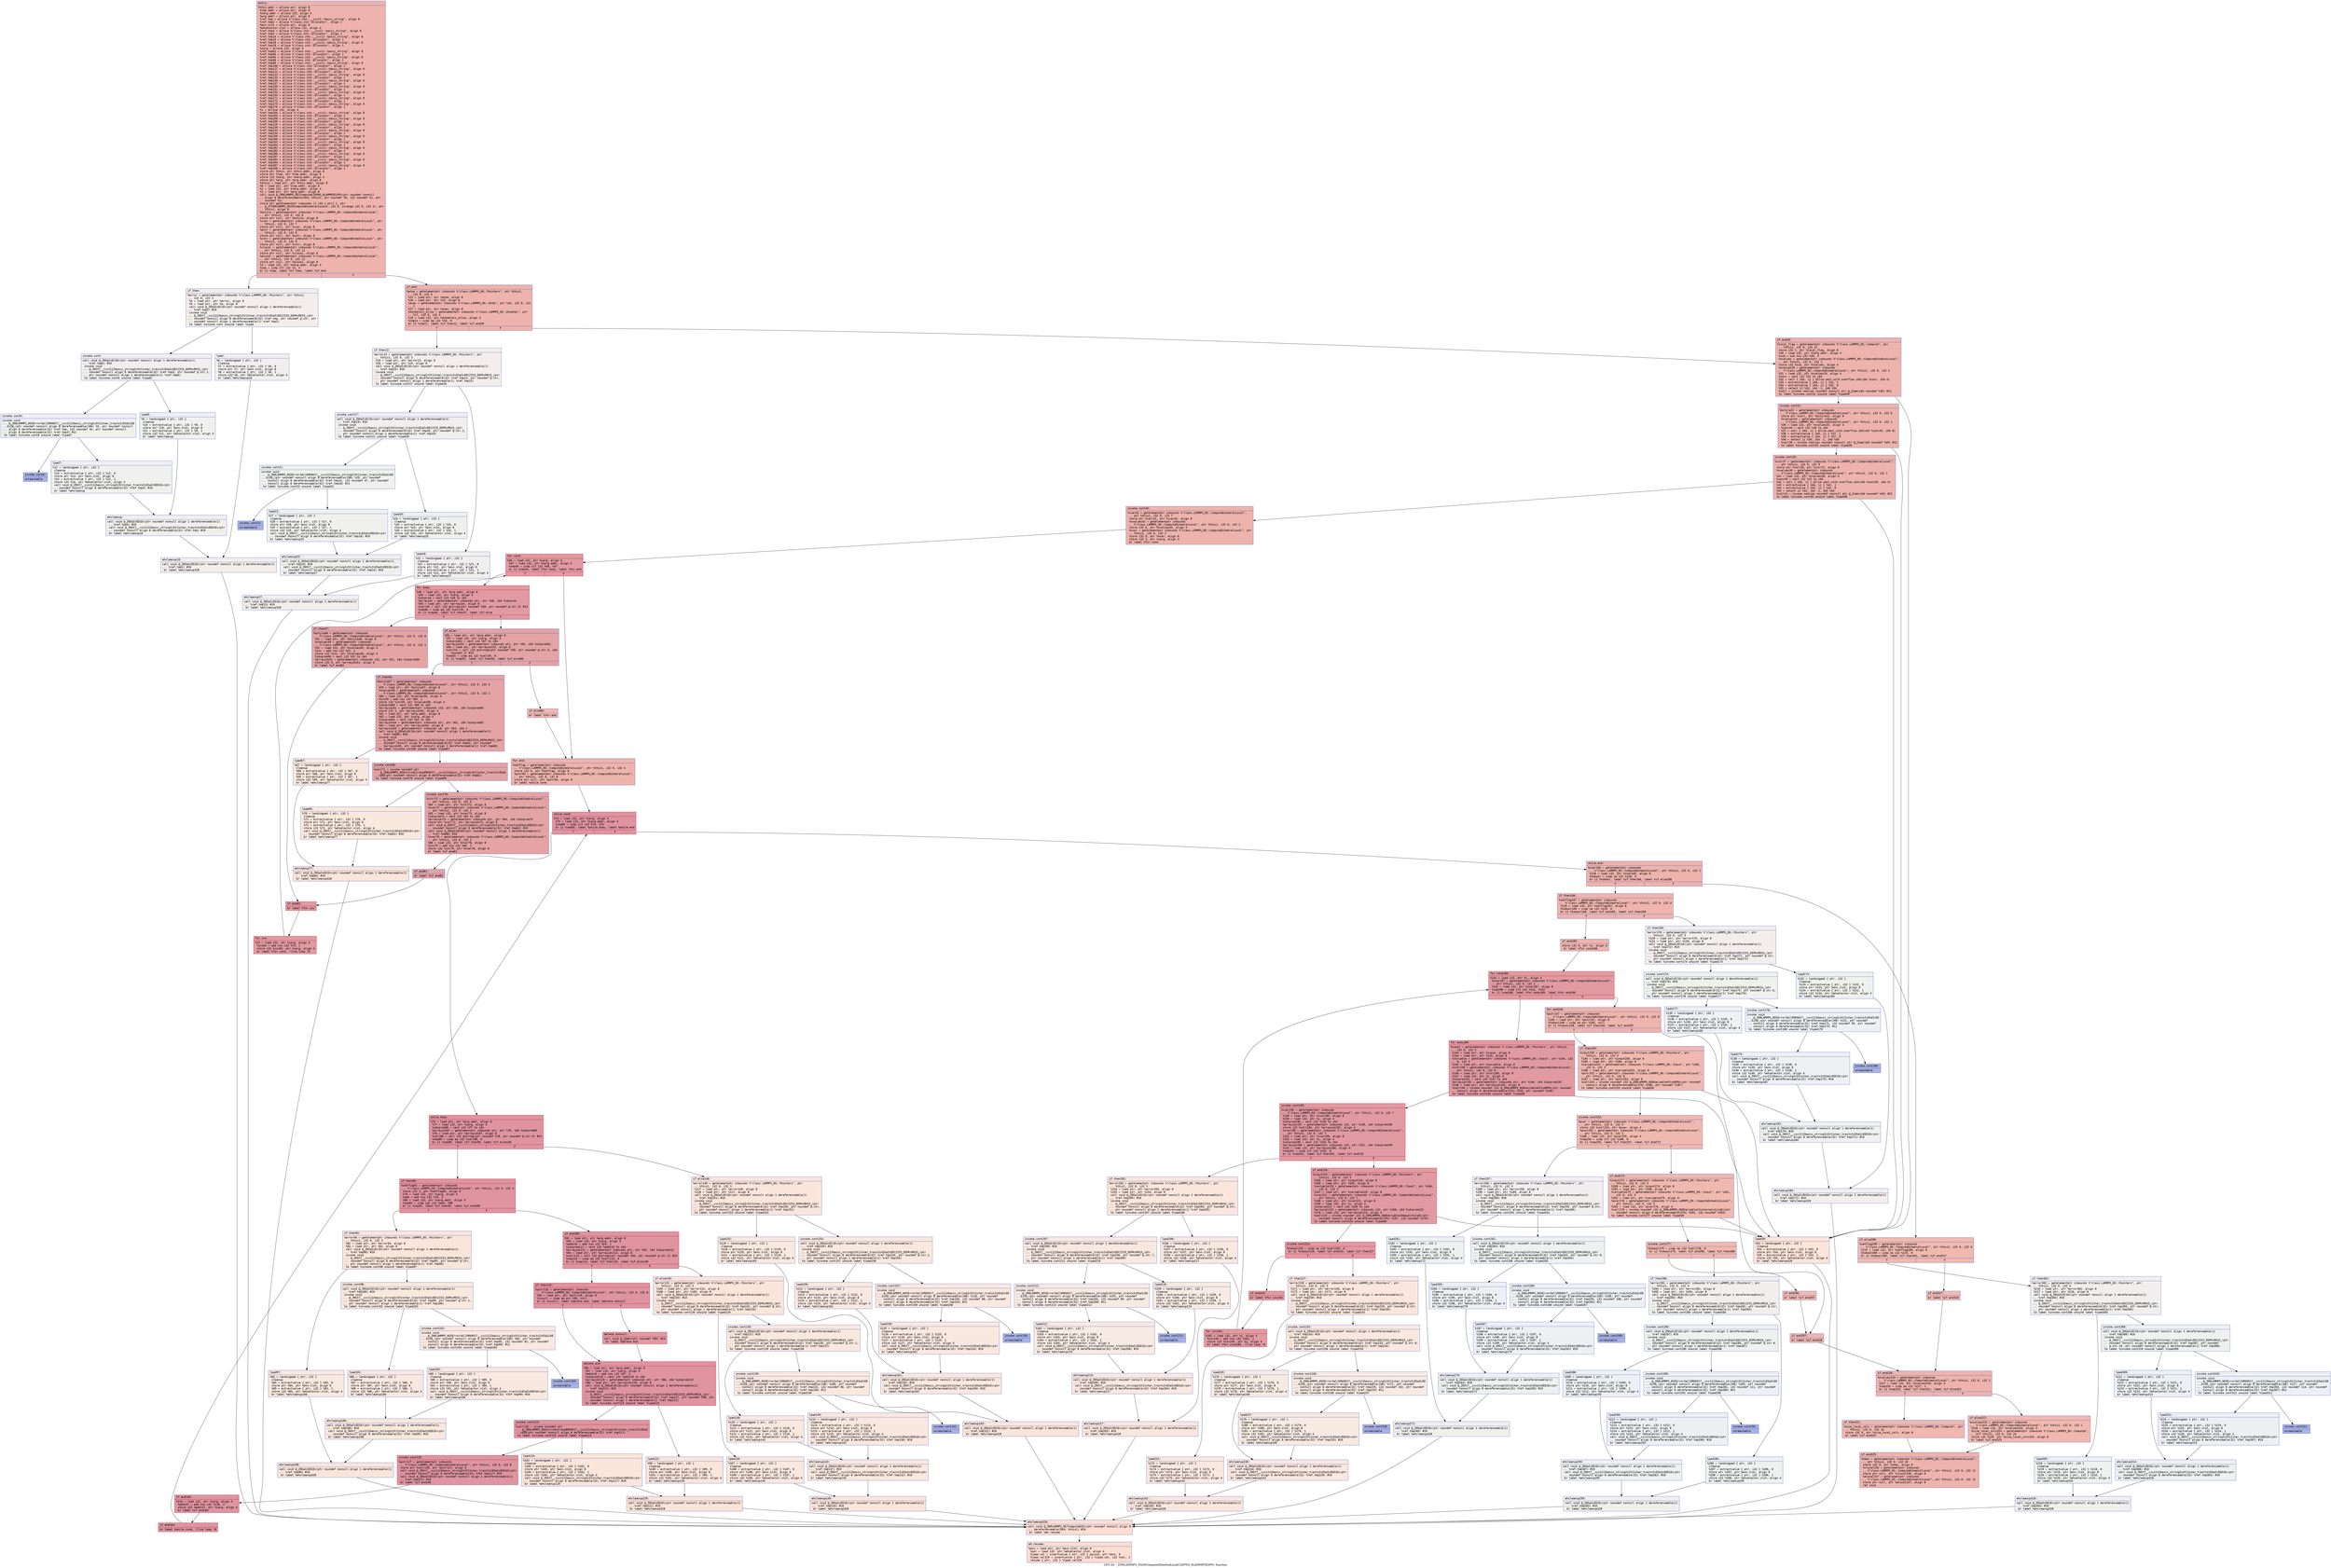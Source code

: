 digraph "CFG for '_ZN9LAMMPS_NS20ComputeDihedralLocalC2EPNS_6LAMMPSEiPPc' function" {
	label="CFG for '_ZN9LAMMPS_NS20ComputeDihedralLocalC2EPNS_6LAMMPSEiPPc' function";

	Node0x55b01e0527c0 [shape=record,color="#3d50c3ff", style=filled, fillcolor="#d6524470" fontname="Courier",label="{entry:\l|  %this.addr = alloca ptr, align 8\l  %lmp.addr = alloca ptr, align 8\l  %narg.addr = alloca i32, align 4\l  %arg.addr = alloca ptr, align 8\l  %ref.tmp = alloca %\"class.std::__cxx11::basic_string\", align 8\l  %ref.tmp2 = alloca %\"class.std::allocator\", align 1\l  %exn.slot = alloca ptr, align 8\l  %ehselector.slot = alloca i32, align 4\l  %ref.tmp3 = alloca %\"class.std::__cxx11::basic_string\", align 8\l  %ref.tmp4 = alloca %\"class.std::allocator\", align 1\l  %ref.tmp14 = alloca %\"class.std::__cxx11::basic_string\", align 8\l  %ref.tmp15 = alloca %\"class.std::allocator\", align 1\l  %ref.tmp18 = alloca %\"class.std::__cxx11::basic_string\", align 8\l  %ref.tmp19 = alloca %\"class.std::allocator\", align 1\l  %iarg = alloca i32, align 4\l  %ref.tmp62 = alloca %\"class.std::__cxx11::basic_string\", align 8\l  %ref.tmp66 = alloca %\"class.std::allocator\", align 1\l  %ref.tmp95 = alloca %\"class.std::__cxx11::basic_string\", align 8\l  %ref.tmp96 = alloca %\"class.std::allocator\", align 1\l  %ref.tmp99 = alloca %\"class.std::__cxx11::basic_string\", align 8\l  %ref.tmp100 = alloca %\"class.std::allocator\", align 1\l  %ref.tmp117 = alloca %\"class.std::__cxx11::basic_string\", align 8\l  %ref.tmp121 = alloca %\"class.std::allocator\", align 1\l  %ref.tmp132 = alloca %\"class.std::__cxx11::basic_string\", align 8\l  %ref.tmp133 = alloca %\"class.std::allocator\", align 1\l  %ref.tmp136 = alloca %\"class.std::__cxx11::basic_string\", align 8\l  %ref.tmp137 = alloca %\"class.std::allocator\", align 1\l  %ref.tmp150 = alloca %\"class.std::__cxx11::basic_string\", align 8\l  %ref.tmp151 = alloca %\"class.std::allocator\", align 1\l  %ref.tmp154 = alloca %\"class.std::__cxx11::basic_string\", align 8\l  %ref.tmp155 = alloca %\"class.std::allocator\", align 1\l  %ref.tmp171 = alloca %\"class.std::__cxx11::basic_string\", align 8\l  %ref.tmp172 = alloca %\"class.std::allocator\", align 1\l  %ref.tmp175 = alloca %\"class.std::__cxx11::basic_string\", align 8\l  %ref.tmp176 = alloca %\"class.std::allocator\", align 1\l  %i = alloca i32, align 4\l  %ref.tmp204 = alloca %\"class.std::__cxx11::basic_string\", align 8\l  %ref.tmp205 = alloca %\"class.std::allocator\", align 1\l  %ref.tmp208 = alloca %\"class.std::__cxx11::basic_string\", align 8\l  %ref.tmp209 = alloca %\"class.std::allocator\", align 1\l  %ref.tmp229 = alloca %\"class.std::__cxx11::basic_string\", align 8\l  %ref.tmp230 = alloca %\"class.std::allocator\", align 1\l  %ref.tmp233 = alloca %\"class.std::__cxx11::basic_string\", align 8\l  %ref.tmp234 = alloca %\"class.std::allocator\", align 1\l  %ref.tmp259 = alloca %\"class.std::__cxx11::basic_string\", align 8\l  %ref.tmp260 = alloca %\"class.std::allocator\", align 1\l  %ref.tmp263 = alloca %\"class.std::__cxx11::basic_string\", align 8\l  %ref.tmp264 = alloca %\"class.std::allocator\", align 1\l  %ref.tmp282 = alloca %\"class.std::__cxx11::basic_string\", align 8\l  %ref.tmp283 = alloca %\"class.std::allocator\", align 1\l  %ref.tmp286 = alloca %\"class.std::__cxx11::basic_string\", align 8\l  %ref.tmp287 = alloca %\"class.std::allocator\", align 1\l  %ref.tmp303 = alloca %\"class.std::__cxx11::basic_string\", align 8\l  %ref.tmp304 = alloca %\"class.std::allocator\", align 1\l  %ref.tmp307 = alloca %\"class.std::__cxx11::basic_string\", align 8\l  %ref.tmp308 = alloca %\"class.std::allocator\", align 1\l  store ptr %this, ptr %this.addr, align 8\l  store ptr %lmp, ptr %lmp.addr, align 8\l  store i32 %narg, ptr %narg.addr, align 4\l  store ptr %arg, ptr %arg.addr, align 8\l  %this1 = load ptr, ptr %this.addr, align 8\l  %0 = load ptr, ptr %lmp.addr, align 8\l  %1 = load i32, ptr %narg.addr, align 4\l  %2 = load ptr, ptr %arg.addr, align 8\l  call void @_ZN9LAMMPS_NS7ComputeC2EPNS_6LAMMPSEiPPc(ptr noundef nonnull\l... align 8 dereferenceable(564) %this1, ptr noundef %0, i32 noundef %1, ptr\l... noundef %2)\l  store ptr getelementptr inbounds (\{ [43 x ptr] \}, ptr\l... @_ZTVN9LAMMPS_NS20ComputeDihedralLocalE, i32 0, inrange i32 0, i32 2), ptr\l... %this1, align 8\l  %bstyle = getelementptr inbounds %\"class.LAMMPS_NS::ComputeDihedralLocal\",\l... ptr %this1, i32 0, i32 6\l  store ptr null, ptr %bstyle, align 8\l  %vvar = getelementptr inbounds %\"class.LAMMPS_NS::ComputeDihedralLocal\", ptr\l... %this1, i32 0, i32 7\l  store ptr null, ptr %vvar, align 8\l  %pstr = getelementptr inbounds %\"class.LAMMPS_NS::ComputeDihedralLocal\", ptr\l... %this1, i32 0, i32 8\l  store ptr null, ptr %pstr, align 8\l  %vstr = getelementptr inbounds %\"class.LAMMPS_NS::ComputeDihedralLocal\", ptr\l... %this1, i32 0, i32 9\l  store ptr null, ptr %vstr, align 8\l  %vlocal = getelementptr inbounds %\"class.LAMMPS_NS::ComputeDihedralLocal\",\l... ptr %this1, i32 0, i32 11\l  store ptr null, ptr %vlocal, align 8\l  %alocal = getelementptr inbounds %\"class.LAMMPS_NS::ComputeDihedralLocal\",\l... ptr %this1, i32 0, i32 12\l  store ptr null, ptr %alocal, align 8\l  %3 = load i32, ptr %narg.addr, align 4\l  %cmp = icmp slt i32 %3, 4\l  br i1 %cmp, label %if.then, label %if.end\l|{<s0>T|<s1>F}}"];
	Node0x55b01e0527c0:s0 -> Node0x55b01e057be0[tooltip="entry -> if.then\nProbability 0.00%" ];
	Node0x55b01e0527c0:s1 -> Node0x55b01e057cb0[tooltip="entry -> if.end\nProbability 100.00%" ];
	Node0x55b01e057be0 [shape=record,color="#3d50c3ff", style=filled, fillcolor="#e5d8d170" fontname="Courier",label="{if.then:\l|  %error = getelementptr inbounds %\"class.LAMMPS_NS::Pointers\", ptr %this1,\l... i32 0, i32 3\l  %4 = load ptr, ptr %error, align 8\l  %5 = load ptr, ptr %4, align 8\l  call void @_ZNSaIcEC1Ev(ptr noundef nonnull align 1 dereferenceable(1)\l... %ref.tmp2) #10\l  invoke void\l... @_ZNSt7__cxx1112basic_stringIcSt11char_traitsIcESaIcEEC2IS3_EEPKcRKS3_(ptr\l... noundef nonnull align 8 dereferenceable(32) %ref.tmp, ptr noundef @.str, ptr\l... noundef nonnull align 1 dereferenceable(1) %ref.tmp2)\l          to label %invoke.cont unwind label %lpad\l}"];
	Node0x55b01e057be0 -> Node0x55b01e058300[tooltip="if.then -> invoke.cont\nProbability 50.00%" ];
	Node0x55b01e057be0 -> Node0x55b01e053d50[tooltip="if.then -> lpad\nProbability 50.00%" ];
	Node0x55b01e058300 [shape=record,color="#3d50c3ff", style=filled, fillcolor="#e0dbd870" fontname="Courier",label="{invoke.cont:\l|  call void @_ZNSaIcEC1Ev(ptr noundef nonnull align 1 dereferenceable(1)\l... %ref.tmp4) #10\l  invoke void\l... @_ZNSt7__cxx1112basic_stringIcSt11char_traitsIcESaIcEEC2IS3_EEPKcRKS3_(ptr\l... noundef nonnull align 8 dereferenceable(32) %ref.tmp3, ptr noundef @.str.1,\l... ptr noundef nonnull align 1 dereferenceable(1) %ref.tmp4)\l          to label %invoke.cont6 unwind label %lpad5\l}"];
	Node0x55b01e058300 -> Node0x55b01e0540e0[tooltip="invoke.cont -> invoke.cont6\nProbability 50.00%" ];
	Node0x55b01e058300 -> Node0x55b01e054130[tooltip="invoke.cont -> lpad5\nProbability 50.00%" ];
	Node0x55b01e0540e0 [shape=record,color="#3d50c3ff", style=filled, fillcolor="#dedcdb70" fontname="Courier",label="{invoke.cont6:\l|  invoke void\l... @_ZN9LAMMPS_NS5Error3allERKNSt7__cxx1112basic_stringIcSt11char_traitsIcESaIcEE\l...EiS8_(ptr noundef nonnull align 8 dereferenceable(196) %5, ptr noundef nonnull\l... align 8 dereferenceable(32) %ref.tmp, i32 noundef 44, ptr noundef nonnull\l... align 8 dereferenceable(32) %ref.tmp3) #11\l          to label %invoke.cont8 unwind label %lpad7\l}"];
	Node0x55b01e0540e0 -> Node0x55b01e054090[tooltip="invoke.cont6 -> invoke.cont8\nProbability 0.00%" ];
	Node0x55b01e0540e0 -> Node0x55b01e054390[tooltip="invoke.cont6 -> lpad7\nProbability 100.00%" ];
	Node0x55b01e054090 [shape=record,color="#3d50c3ff", style=filled, fillcolor="#3d50c370" fontname="Courier",label="{invoke.cont8:\l|  unreachable\l}"];
	Node0x55b01e053d50 [shape=record,color="#3d50c3ff", style=filled, fillcolor="#e0dbd870" fontname="Courier",label="{lpad:\l|  %6 = landingpad \{ ptr, i32 \}\l          cleanup\l  %7 = extractvalue \{ ptr, i32 \} %6, 0\l  store ptr %7, ptr %exn.slot, align 8\l  %8 = extractvalue \{ ptr, i32 \} %6, 1\l  store i32 %8, ptr %ehselector.slot, align 4\l  br label %ehcleanup10\l}"];
	Node0x55b01e053d50 -> Node0x55b01e0598c0[tooltip="lpad -> ehcleanup10\nProbability 100.00%" ];
	Node0x55b01e054130 [shape=record,color="#3d50c3ff", style=filled, fillcolor="#dedcdb70" fontname="Courier",label="{lpad5:\l|  %9 = landingpad \{ ptr, i32 \}\l          cleanup\l  %10 = extractvalue \{ ptr, i32 \} %9, 0\l  store ptr %10, ptr %exn.slot, align 8\l  %11 = extractvalue \{ ptr, i32 \} %9, 1\l  store i32 %11, ptr %ehselector.slot, align 4\l  br label %ehcleanup\l}"];
	Node0x55b01e054130 -> Node0x55b01e059c10[tooltip="lpad5 -> ehcleanup\nProbability 100.00%" ];
	Node0x55b01e054390 [shape=record,color="#3d50c3ff", style=filled, fillcolor="#dedcdb70" fontname="Courier",label="{lpad7:\l|  %12 = landingpad \{ ptr, i32 \}\l          cleanup\l  %13 = extractvalue \{ ptr, i32 \} %12, 0\l  store ptr %13, ptr %exn.slot, align 8\l  %14 = extractvalue \{ ptr, i32 \} %12, 1\l  store i32 %14, ptr %ehselector.slot, align 4\l  call void @_ZNSt7__cxx1112basic_stringIcSt11char_traitsIcESaIcEED1Ev(ptr\l... noundef nonnull align 8 dereferenceable(32) %ref.tmp3) #10\l  br label %ehcleanup\l}"];
	Node0x55b01e054390 -> Node0x55b01e059c10[tooltip="lpad7 -> ehcleanup\nProbability 100.00%" ];
	Node0x55b01e059c10 [shape=record,color="#3d50c3ff", style=filled, fillcolor="#e0dbd870" fontname="Courier",label="{ehcleanup:\l|  call void @_ZNSaIcED1Ev(ptr noundef nonnull align 1 dereferenceable(1)\l... %ref.tmp4) #10\l  call void @_ZNSt7__cxx1112basic_stringIcSt11char_traitsIcESaIcEED1Ev(ptr\l... noundef nonnull align 8 dereferenceable(32) %ref.tmp) #10\l  br label %ehcleanup10\l}"];
	Node0x55b01e059c10 -> Node0x55b01e0598c0[tooltip="ehcleanup -> ehcleanup10\nProbability 100.00%" ];
	Node0x55b01e0598c0 [shape=record,color="#3d50c3ff", style=filled, fillcolor="#e5d8d170" fontname="Courier",label="{ehcleanup10:\l|  call void @_ZNSaIcED1Ev(ptr noundef nonnull align 1 dereferenceable(1)\l... %ref.tmp2) #10\l  br label %ehcleanup328\l}"];
	Node0x55b01e0598c0 -> Node0x55b01e05a670[tooltip="ehcleanup10 -> ehcleanup328\nProbability 100.00%" ];
	Node0x55b01e057cb0 [shape=record,color="#3d50c3ff", style=filled, fillcolor="#d6524470" fontname="Courier",label="{if.end:\l|  %atom = getelementptr inbounds %\"class.LAMMPS_NS::Pointers\", ptr %this1,\l... i32 0, i32 6\l  %15 = load ptr, ptr %atom, align 8\l  %16 = load ptr, ptr %15, align 8\l  %avec = getelementptr inbounds %\"class.LAMMPS_NS::Atom\", ptr %16, i32 0, i32\l... 2\l  %17 = load ptr, ptr %avec, align 8\l  %dihedrals_allow = getelementptr inbounds %\"class.LAMMPS_NS::AtomVec\", ptr\l... %17, i32 0, i32 4\l  %18 = load i32, ptr %dihedrals_allow, align 4\l  %cmp11 = icmp eq i32 %18, 0\l  br i1 %cmp11, label %if.then12, label %if.end28\l|{<s0>T|<s1>F}}"];
	Node0x55b01e057cb0:s0 -> Node0x55b01e05b4c0[tooltip="if.end -> if.then12\nProbability 0.00%" ];
	Node0x55b01e057cb0:s1 -> Node0x55b01e05b510[tooltip="if.end -> if.end28\nProbability 100.00%" ];
	Node0x55b01e05b4c0 [shape=record,color="#3d50c3ff", style=filled, fillcolor="#e5d8d170" fontname="Courier",label="{if.then12:\l|  %error13 = getelementptr inbounds %\"class.LAMMPS_NS::Pointers\", ptr\l... %this1, i32 0, i32 3\l  %19 = load ptr, ptr %error13, align 8\l  %20 = load ptr, ptr %19, align 8\l  call void @_ZNSaIcEC1Ev(ptr noundef nonnull align 1 dereferenceable(1)\l... %ref.tmp15) #10\l  invoke void\l... @_ZNSt7__cxx1112basic_stringIcSt11char_traitsIcESaIcEEC2IS3_EEPKcRKS3_(ptr\l... noundef nonnull align 8 dereferenceable(32) %ref.tmp14, ptr noundef @.str,\l... ptr noundef nonnull align 1 dereferenceable(1) %ref.tmp15)\l          to label %invoke.cont17 unwind label %lpad16\l}"];
	Node0x55b01e05b4c0 -> Node0x55b01e05ba00[tooltip="if.then12 -> invoke.cont17\nProbability 50.00%" ];
	Node0x55b01e05b4c0 -> Node0x55b01e05ba80[tooltip="if.then12 -> lpad16\nProbability 50.00%" ];
	Node0x55b01e05ba00 [shape=record,color="#3d50c3ff", style=filled, fillcolor="#e0dbd870" fontname="Courier",label="{invoke.cont17:\l|  call void @_ZNSaIcEC1Ev(ptr noundef nonnull align 1 dereferenceable(1)\l... %ref.tmp19) #10\l  invoke void\l... @_ZNSt7__cxx1112basic_stringIcSt11char_traitsIcESaIcEEC2IS3_EEPKcRKS3_(ptr\l... noundef nonnull align 8 dereferenceable(32) %ref.tmp18, ptr noundef @.str.2,\l... ptr noundef nonnull align 1 dereferenceable(1) %ref.tmp19)\l          to label %invoke.cont21 unwind label %lpad20\l}"];
	Node0x55b01e05ba00 -> Node0x55b01e05bce0[tooltip="invoke.cont17 -> invoke.cont21\nProbability 50.00%" ];
	Node0x55b01e05ba00 -> Node0x55b01e05bd30[tooltip="invoke.cont17 -> lpad20\nProbability 50.00%" ];
	Node0x55b01e05bce0 [shape=record,color="#3d50c3ff", style=filled, fillcolor="#dedcdb70" fontname="Courier",label="{invoke.cont21:\l|  invoke void\l... @_ZN9LAMMPS_NS5Error3allERKNSt7__cxx1112basic_stringIcSt11char_traitsIcESaIcEE\l...EiS8_(ptr noundef nonnull align 8 dereferenceable(196) %20, ptr noundef\l... nonnull align 8 dereferenceable(32) %ref.tmp14, i32 noundef 47, ptr noundef\l... nonnull align 8 dereferenceable(32) %ref.tmp18) #11\l          to label %invoke.cont23 unwind label %lpad22\l}"];
	Node0x55b01e05bce0 -> Node0x55b01e05bc90[tooltip="invoke.cont21 -> invoke.cont23\nProbability 0.00%" ];
	Node0x55b01e05bce0 -> Node0x55b01e05bf30[tooltip="invoke.cont21 -> lpad22\nProbability 100.00%" ];
	Node0x55b01e05bc90 [shape=record,color="#3d50c3ff", style=filled, fillcolor="#3d50c370" fontname="Courier",label="{invoke.cont23:\l|  unreachable\l}"];
	Node0x55b01e05ba80 [shape=record,color="#3d50c3ff", style=filled, fillcolor="#e0dbd870" fontname="Courier",label="{lpad16:\l|  %21 = landingpad \{ ptr, i32 \}\l          cleanup\l  %22 = extractvalue \{ ptr, i32 \} %21, 0\l  store ptr %22, ptr %exn.slot, align 8\l  %23 = extractvalue \{ ptr, i32 \} %21, 1\l  store i32 %23, ptr %ehselector.slot, align 4\l  br label %ehcleanup27\l}"];
	Node0x55b01e05ba80 -> Node0x55b01e05c4f0[tooltip="lpad16 -> ehcleanup27\nProbability 100.00%" ];
	Node0x55b01e05bd30 [shape=record,color="#3d50c3ff", style=filled, fillcolor="#dedcdb70" fontname="Courier",label="{lpad20:\l|  %24 = landingpad \{ ptr, i32 \}\l          cleanup\l  %25 = extractvalue \{ ptr, i32 \} %24, 0\l  store ptr %25, ptr %exn.slot, align 8\l  %26 = extractvalue \{ ptr, i32 \} %24, 1\l  store i32 %26, ptr %ehselector.slot, align 4\l  br label %ehcleanup25\l}"];
	Node0x55b01e05bd30 -> Node0x55b01e05c840[tooltip="lpad20 -> ehcleanup25\nProbability 100.00%" ];
	Node0x55b01e05bf30 [shape=record,color="#3d50c3ff", style=filled, fillcolor="#dedcdb70" fontname="Courier",label="{lpad22:\l|  %27 = landingpad \{ ptr, i32 \}\l          cleanup\l  %28 = extractvalue \{ ptr, i32 \} %27, 0\l  store ptr %28, ptr %exn.slot, align 8\l  %29 = extractvalue \{ ptr, i32 \} %27, 1\l  store i32 %29, ptr %ehselector.slot, align 4\l  call void @_ZNSt7__cxx1112basic_stringIcSt11char_traitsIcESaIcEED1Ev(ptr\l... noundef nonnull align 8 dereferenceable(32) %ref.tmp18) #10\l  br label %ehcleanup25\l}"];
	Node0x55b01e05bf30 -> Node0x55b01e05c840[tooltip="lpad22 -> ehcleanup25\nProbability 100.00%" ];
	Node0x55b01e05c840 [shape=record,color="#3d50c3ff", style=filled, fillcolor="#e0dbd870" fontname="Courier",label="{ehcleanup25:\l|  call void @_ZNSaIcED1Ev(ptr noundef nonnull align 1 dereferenceable(1)\l... %ref.tmp19) #10\l  call void @_ZNSt7__cxx1112basic_stringIcSt11char_traitsIcESaIcEED1Ev(ptr\l... noundef nonnull align 8 dereferenceable(32) %ref.tmp14) #10\l  br label %ehcleanup27\l}"];
	Node0x55b01e05c840 -> Node0x55b01e05c4f0[tooltip="ehcleanup25 -> ehcleanup27\nProbability 100.00%" ];
	Node0x55b01e05c4f0 [shape=record,color="#3d50c3ff", style=filled, fillcolor="#e5d8d170" fontname="Courier",label="{ehcleanup27:\l|  call void @_ZNSaIcED1Ev(ptr noundef nonnull align 1 dereferenceable(1)\l... %ref.tmp15) #10\l  br label %ehcleanup328\l}"];
	Node0x55b01e05c4f0 -> Node0x55b01e05a670[tooltip="ehcleanup27 -> ehcleanup328\nProbability 100.00%" ];
	Node0x55b01e05b510 [shape=record,color="#3d50c3ff", style=filled, fillcolor="#d6524470" fontname="Courier",label="{if.end28:\l|  %local_flag = getelementptr inbounds %\"class.LAMMPS_NS::Compute\", ptr\l... %this1, i32 0, i32 22\l  store i32 1, ptr %local_flag, align 8\l  %30 = load i32, ptr %narg.addr, align 4\l  %sub = sub nsw i32 %30, 3\l  %nvalues = getelementptr inbounds %\"class.LAMMPS_NS::ComputeDihedralLocal\",\l... ptr %this1, i32 0, i32 1\l  store i32 %sub, ptr %nvalues, align 4\l  %nvalues29 = getelementptr inbounds\l... %\"class.LAMMPS_NS::ComputeDihedralLocal\", ptr %this1, i32 0, i32 1\l  %31 = load i32, ptr %nvalues29, align 4\l  %conv = sext i32 %31 to i64\l  %32 = call \{ i64, i1 \} @llvm.umul.with.overflow.i64(i64 %conv, i64 4)\l  %33 = extractvalue \{ i64, i1 \} %32, 1\l  %34 = extractvalue \{ i64, i1 \} %32, 0\l  %35 = select i1 %33, i64 -1, i64 %34\l  %call = invoke noalias noundef nonnull ptr @_Znam(i64 noundef %35) #12\l          to label %invoke.cont31 unwind label %lpad30\l}"];
	Node0x55b01e05b510 -> Node0x55b01e05e1d0[tooltip="if.end28 -> invoke.cont31\nProbability 100.00%" ];
	Node0x55b01e05b510 -> Node0x55b01e05e250[tooltip="if.end28 -> lpad30\nProbability 0.00%" ];
	Node0x55b01e05e1d0 [shape=record,color="#3d50c3ff", style=filled, fillcolor="#d6524470" fontname="Courier",label="{invoke.cont31:\l|  %bstyle32 = getelementptr inbounds\l... %\"class.LAMMPS_NS::ComputeDihedralLocal\", ptr %this1, i32 0, i32 6\l  store ptr %call, ptr %bstyle32, align 8\l  %nvalues33 = getelementptr inbounds\l... %\"class.LAMMPS_NS::ComputeDihedralLocal\", ptr %this1, i32 0, i32 1\l  %36 = load i32, ptr %nvalues33, align 4\l  %conv34 = sext i32 %36 to i64\l  %37 = call \{ i64, i1 \} @llvm.umul.with.overflow.i64(i64 %conv34, i64 8)\l  %38 = extractvalue \{ i64, i1 \} %37, 1\l  %39 = extractvalue \{ i64, i1 \} %37, 0\l  %40 = select i1 %38, i64 -1, i64 %39\l  %call36 = invoke noalias noundef nonnull ptr @_Znam(i64 noundef %40) #12\l          to label %invoke.cont35 unwind label %lpad30\l}"];
	Node0x55b01e05e1d0 -> Node0x55b01e05eb10[tooltip="invoke.cont31 -> invoke.cont35\nProbability 100.00%" ];
	Node0x55b01e05e1d0 -> Node0x55b01e05e250[tooltip="invoke.cont31 -> lpad30\nProbability 0.00%" ];
	Node0x55b01e05eb10 [shape=record,color="#3d50c3ff", style=filled, fillcolor="#d6524470" fontname="Courier",label="{invoke.cont35:\l|  %vstr37 = getelementptr inbounds %\"class.LAMMPS_NS::ComputeDihedralLocal\",\l... ptr %this1, i32 0, i32 9\l  store ptr %call36, ptr %vstr37, align 8\l  %nvalues38 = getelementptr inbounds\l... %\"class.LAMMPS_NS::ComputeDihedralLocal\", ptr %this1, i32 0, i32 1\l  %41 = load i32, ptr %nvalues38, align 4\l  %conv39 = sext i32 %41 to i64\l  %42 = call \{ i64, i1 \} @llvm.umul.with.overflow.i64(i64 %conv39, i64 4)\l  %43 = extractvalue \{ i64, i1 \} %42, 1\l  %44 = extractvalue \{ i64, i1 \} %42, 0\l  %45 = select i1 %43, i64 -1, i64 %44\l  %call41 = invoke noalias noundef nonnull ptr @_Znam(i64 noundef %45) #12\l          to label %invoke.cont40 unwind label %lpad30\l}"];
	Node0x55b01e05eb10 -> Node0x55b01e05f280[tooltip="invoke.cont35 -> invoke.cont40\nProbability 100.00%" ];
	Node0x55b01e05eb10 -> Node0x55b01e05e250[tooltip="invoke.cont35 -> lpad30\nProbability 0.00%" ];
	Node0x55b01e05f280 [shape=record,color="#3d50c3ff", style=filled, fillcolor="#d6524470" fontname="Courier",label="{invoke.cont40:\l|  %vvar42 = getelementptr inbounds %\"class.LAMMPS_NS::ComputeDihedralLocal\",\l... ptr %this1, i32 0, i32 7\l  store ptr %call41, ptr %vvar42, align 8\l  %nvalues43 = getelementptr inbounds\l... %\"class.LAMMPS_NS::ComputeDihedralLocal\", ptr %this1, i32 0, i32 1\l  store i32 0, ptr %nvalues43, align 4\l  %nvar = getelementptr inbounds %\"class.LAMMPS_NS::ComputeDihedralLocal\", ptr\l... %this1, i32 0, i32 2\l  store i32 0, ptr %nvar, align 8\l  store i32 3, ptr %iarg, align 4\l  br label %for.cond\l}"];
	Node0x55b01e05f280 -> Node0x55b01e05f820[tooltip="invoke.cont40 -> for.cond\nProbability 100.00%" ];
	Node0x55b01e05f820 [shape=record,color="#b70d28ff", style=filled, fillcolor="#bb1b2c70" fontname="Courier",label="{for.cond:\l|  %46 = load i32, ptr %iarg, align 4\l  %47 = load i32, ptr %narg.addr, align 4\l  %cmp44 = icmp slt i32 %46, %47\l  br i1 %cmp44, label %for.body, label %for.end\l|{<s0>T|<s1>F}}"];
	Node0x55b01e05f820:s0 -> Node0x55b01e0602d0[tooltip="for.cond -> for.body\nProbability 96.88%" ];
	Node0x55b01e05f820:s1 -> Node0x55b01e060350[tooltip="for.cond -> for.end\nProbability 3.12%" ];
	Node0x55b01e0602d0 [shape=record,color="#b70d28ff", style=filled, fillcolor="#bb1b2c70" fontname="Courier",label="{for.body:\l|  %48 = load ptr, ptr %arg.addr, align 8\l  %49 = load i32, ptr %iarg, align 4\l  %idxprom = sext i32 %49 to i64\l  %arrayidx = getelementptr inbounds ptr, ptr %48, i64 %idxprom\l  %50 = load ptr, ptr %arrayidx, align 8\l  %call45 = call i32 @strcmp(ptr noundef %50, ptr noundef @.str.3) #13\l  %cmp46 = icmp eq i32 %call45, 0\l  br i1 %cmp46, label %if.then47, label %if.else\l|{<s0>T|<s1>F}}"];
	Node0x55b01e0602d0:s0 -> Node0x55b01e060a30[tooltip="for.body -> if.then47\nProbability 37.50%" ];
	Node0x55b01e0602d0:s1 -> Node0x55b01e060b10[tooltip="for.body -> if.else\nProbability 62.50%" ];
	Node0x55b01e060a30 [shape=record,color="#3d50c3ff", style=filled, fillcolor="#c5333470" fontname="Courier",label="{if.then47:\l|  %bstyle48 = getelementptr inbounds\l... %\"class.LAMMPS_NS::ComputeDihedralLocal\", ptr %this1, i32 0, i32 6\l  %51 = load ptr, ptr %bstyle48, align 8\l  %nvalues49 = getelementptr inbounds\l... %\"class.LAMMPS_NS::ComputeDihedralLocal\", ptr %this1, i32 0, i32 1\l  %52 = load i32, ptr %nvalues49, align 4\l  %inc = add nsw i32 %52, 1\l  store i32 %inc, ptr %nvalues49, align 4\l  %idxprom50 = sext i32 %52 to i64\l  %arrayidx51 = getelementptr inbounds i32, ptr %51, i64 %idxprom50\l  store i32 0, ptr %arrayidx51, align 4\l  br label %if.end82\l}"];
	Node0x55b01e060a30 -> Node0x55b01e0612d0[tooltip="if.then47 -> if.end82\nProbability 100.00%" ];
	Node0x55b01e05e250 [shape=record,color="#3d50c3ff", style=filled, fillcolor="#f5c1a970" fontname="Courier",label="{lpad30:\l|  %53 = landingpad \{ ptr, i32 \}\l          cleanup\l  %54 = extractvalue \{ ptr, i32 \} %53, 0\l  store ptr %54, ptr %exn.slot, align 8\l  %55 = extractvalue \{ ptr, i32 \} %53, 1\l  store i32 %55, ptr %ehselector.slot, align 4\l  br label %ehcleanup328\l}"];
	Node0x55b01e05e250 -> Node0x55b01e05a670[tooltip="lpad30 -> ehcleanup328\nProbability 100.00%" ];
	Node0x55b01e060b10 [shape=record,color="#3d50c3ff", style=filled, fillcolor="#c32e3170" fontname="Courier",label="{if.else:\l|  %56 = load ptr, ptr %arg.addr, align 8\l  %57 = load i32, ptr %iarg, align 4\l  %idxprom52 = sext i32 %57 to i64\l  %arrayidx53 = getelementptr inbounds ptr, ptr %56, i64 %idxprom52\l  %58 = load ptr, ptr %arrayidx53, align 8\l  %call54 = call i32 @strncmp(ptr noundef %58, ptr noundef @.str.4, i64\l... noundef 2) #13\l  %cmp55 = icmp eq i32 %call54, 0\l  br i1 %cmp55, label %if.then56, label %if.else80\l|{<s0>T|<s1>F}}"];
	Node0x55b01e060b10:s0 -> Node0x55b01e061b90[tooltip="if.else -> if.then56\nProbability 96.88%" ];
	Node0x55b01e060b10:s1 -> Node0x55b01e061c40[tooltip="if.else -> if.else80\nProbability 3.12%" ];
	Node0x55b01e061b90 [shape=record,color="#3d50c3ff", style=filled, fillcolor="#c32e3170" fontname="Courier",label="{if.then56:\l|  %bstyle57 = getelementptr inbounds\l... %\"class.LAMMPS_NS::ComputeDihedralLocal\", ptr %this1, i32 0, i32 6\l  %59 = load ptr, ptr %bstyle57, align 8\l  %nvalues58 = getelementptr inbounds\l... %\"class.LAMMPS_NS::ComputeDihedralLocal\", ptr %this1, i32 0, i32 1\l  %60 = load i32, ptr %nvalues58, align 4\l  %inc59 = add nsw i32 %60, 1\l  store i32 %inc59, ptr %nvalues58, align 4\l  %idxprom60 = sext i32 %60 to i64\l  %arrayidx61 = getelementptr inbounds i32, ptr %59, i64 %idxprom60\l  store i32 1, ptr %arrayidx61, align 4\l  %61 = load ptr, ptr %arg.addr, align 8\l  %62 = load i32, ptr %iarg, align 4\l  %idxprom63 = sext i32 %62 to i64\l  %arrayidx64 = getelementptr inbounds ptr, ptr %61, i64 %idxprom63\l  %63 = load ptr, ptr %arrayidx64, align 8\l  %arrayidx65 = getelementptr inbounds i8, ptr %63, i64 2\l  call void @_ZNSaIcEC1Ev(ptr noundef nonnull align 1 dereferenceable(1)\l... %ref.tmp66) #10\l  invoke void\l... @_ZNSt7__cxx1112basic_stringIcSt11char_traitsIcESaIcEEC2IS3_EEPKcRKS3_(ptr\l... noundef nonnull align 8 dereferenceable(32) %ref.tmp62, ptr noundef\l... %arrayidx65, ptr noundef nonnull align 1 dereferenceable(1) %ref.tmp66)\l          to label %invoke.cont68 unwind label %lpad67\l}"];
	Node0x55b01e061b90 -> Node0x55b01e062950[tooltip="if.then56 -> invoke.cont68\nProbability 100.00%" ];
	Node0x55b01e061b90 -> Node0x55b01e0629d0[tooltip="if.then56 -> lpad67\nProbability 0.00%" ];
	Node0x55b01e062950 [shape=record,color="#3d50c3ff", style=filled, fillcolor="#c32e3170" fontname="Courier",label="{invoke.cont68:\l|  %call71 = invoke noundef ptr\l... @_ZN9LAMMPS_NS5utils6strdupERKNSt7__cxx1112basic_stringIcSt11char_traitsIcESaI\l...cEEE(ptr noundef nonnull align 8 dereferenceable(32) %ref.tmp62)\l          to label %invoke.cont70 unwind label %lpad69\l}"];
	Node0x55b01e062950 -> Node0x55b01e062900[tooltip="invoke.cont68 -> invoke.cont70\nProbability 100.00%" ];
	Node0x55b01e062950 -> Node0x55b01e062cc0[tooltip="invoke.cont68 -> lpad69\nProbability 0.00%" ];
	Node0x55b01e062900 [shape=record,color="#3d50c3ff", style=filled, fillcolor="#c32e3170" fontname="Courier",label="{invoke.cont70:\l|  %vstr72 = getelementptr inbounds %\"class.LAMMPS_NS::ComputeDihedralLocal\",\l... ptr %this1, i32 0, i32 9\l  %64 = load ptr, ptr %vstr72, align 8\l  %nvar73 = getelementptr inbounds %\"class.LAMMPS_NS::ComputeDihedralLocal\",\l... ptr %this1, i32 0, i32 2\l  %65 = load i32, ptr %nvar73, align 8\l  %idxprom74 = sext i32 %65 to i64\l  %arrayidx75 = getelementptr inbounds ptr, ptr %64, i64 %idxprom74\l  store ptr %call71, ptr %arrayidx75, align 8\l  call void @_ZNSt7__cxx1112basic_stringIcSt11char_traitsIcESaIcEED1Ev(ptr\l... noundef nonnull align 8 dereferenceable(32) %ref.tmp62) #10\l  call void @_ZNSaIcED1Ev(ptr noundef nonnull align 1 dereferenceable(1)\l... %ref.tmp66) #10\l  %nvar78 = getelementptr inbounds %\"class.LAMMPS_NS::ComputeDihedralLocal\",\l... ptr %this1, i32 0, i32 2\l  %66 = load i32, ptr %nvar78, align 8\l  %inc79 = add nsw i32 %66, 1\l  store i32 %inc79, ptr %nvar78, align 8\l  br label %if.end81\l}"];
	Node0x55b01e062900 -> Node0x55b01e0638a0[tooltip="invoke.cont70 -> if.end81\nProbability 100.00%" ];
	Node0x55b01e0629d0 [shape=record,color="#3d50c3ff", style=filled, fillcolor="#f2cab570" fontname="Courier",label="{lpad67:\l|  %67 = landingpad \{ ptr, i32 \}\l          cleanup\l  %68 = extractvalue \{ ptr, i32 \} %67, 0\l  store ptr %68, ptr %exn.slot, align 8\l  %69 = extractvalue \{ ptr, i32 \} %67, 1\l  store i32 %69, ptr %ehselector.slot, align 4\l  br label %ehcleanup77\l}"];
	Node0x55b01e0629d0 -> Node0x55b01e063c40[tooltip="lpad67 -> ehcleanup77\nProbability 100.00%" ];
	Node0x55b01e062cc0 [shape=record,color="#3d50c3ff", style=filled, fillcolor="#f2cab570" fontname="Courier",label="{lpad69:\l|  %70 = landingpad \{ ptr, i32 \}\l          cleanup\l  %71 = extractvalue \{ ptr, i32 \} %70, 0\l  store ptr %71, ptr %exn.slot, align 8\l  %72 = extractvalue \{ ptr, i32 \} %70, 1\l  store i32 %72, ptr %ehselector.slot, align 4\l  call void @_ZNSt7__cxx1112basic_stringIcSt11char_traitsIcESaIcEED1Ev(ptr\l... noundef nonnull align 8 dereferenceable(32) %ref.tmp62) #10\l  br label %ehcleanup77\l}"];
	Node0x55b01e062cc0 -> Node0x55b01e063c40[tooltip="lpad69 -> ehcleanup77\nProbability 100.00%" ];
	Node0x55b01e063c40 [shape=record,color="#3d50c3ff", style=filled, fillcolor="#f4c5ad70" fontname="Courier",label="{ehcleanup77:\l|  call void @_ZNSaIcED1Ev(ptr noundef nonnull align 1 dereferenceable(1)\l... %ref.tmp66) #10\l  br label %ehcleanup328\l}"];
	Node0x55b01e063c40 -> Node0x55b01e05a670[tooltip="ehcleanup77 -> ehcleanup328\nProbability 100.00%" ];
	Node0x55b01e061c40 [shape=record,color="#3d50c3ff", style=filled, fillcolor="#de614d70" fontname="Courier",label="{if.else80:\l|  br label %for.end\l}"];
	Node0x55b01e061c40 -> Node0x55b01e060350[tooltip="if.else80 -> for.end\nProbability 100.00%" ];
	Node0x55b01e0638a0 [shape=record,color="#3d50c3ff", style=filled, fillcolor="#c32e3170" fontname="Courier",label="{if.end81:\l|  br label %if.end82\l}"];
	Node0x55b01e0638a0 -> Node0x55b01e0612d0[tooltip="if.end81 -> if.end82\nProbability 100.00%" ];
	Node0x55b01e0612d0 [shape=record,color="#b70d28ff", style=filled, fillcolor="#bb1b2c70" fontname="Courier",label="{if.end82:\l|  br label %for.inc\l}"];
	Node0x55b01e0612d0 -> Node0x55b01e0643b0[tooltip="if.end82 -> for.inc\nProbability 100.00%" ];
	Node0x55b01e0643b0 [shape=record,color="#b70d28ff", style=filled, fillcolor="#bb1b2c70" fontname="Courier",label="{for.inc:\l|  %73 = load i32, ptr %iarg, align 4\l  %inc83 = add nsw i32 %73, 1\l  store i32 %inc83, ptr %iarg, align 4\l  br label %for.cond, !llvm.loop !6\l}"];
	Node0x55b01e0643b0 -> Node0x55b01e05f820[tooltip="for.inc -> for.cond\nProbability 100.00%" ];
	Node0x55b01e060350 [shape=record,color="#3d50c3ff", style=filled, fillcolor="#d6524470" fontname="Courier",label="{for.end:\l|  %setflag = getelementptr inbounds\l... %\"class.LAMMPS_NS::ComputeDihedralLocal\", ptr %this1, i32 0, i32 4\l  store i32 0, ptr %setflag, align 8\l  %pstr84 = getelementptr inbounds %\"class.LAMMPS_NS::ComputeDihedralLocal\",\l... ptr %this1, i32 0, i32 8\l  store ptr null, ptr %pstr84, align 8\l  br label %while.cond\l}"];
	Node0x55b01e060350 -> Node0x55b01e0654d0[tooltip="for.end -> while.cond\nProbability 100.00%" ];
	Node0x55b01e0654d0 [shape=record,color="#b70d28ff", style=filled, fillcolor="#b70d2870" fontname="Courier",label="{while.cond:\l|  %74 = load i32, ptr %iarg, align 4\l  %75 = load i32, ptr %narg.addr, align 4\l  %cmp85 = icmp slt i32 %74, %75\l  br i1 %cmp85, label %while.body, label %while.end\l|{<s0>T|<s1>F}}"];
	Node0x55b01e0654d0:s0 -> Node0x55b01e065740[tooltip="while.cond -> while.body\nProbability 96.88%" ];
	Node0x55b01e0654d0:s1 -> Node0x55b01e0657c0[tooltip="while.cond -> while.end\nProbability 3.12%" ];
	Node0x55b01e065740 [shape=record,color="#b70d28ff", style=filled, fillcolor="#b70d2870" fontname="Courier",label="{while.body:\l|  %76 = load ptr, ptr %arg.addr, align 8\l  %77 = load i32, ptr %iarg, align 4\l  %idxprom86 = sext i32 %77 to i64\l  %arrayidx87 = getelementptr inbounds ptr, ptr %76, i64 %idxprom86\l  %78 = load ptr, ptr %arrayidx87, align 8\l  %call88 = call i32 @strcmp(ptr noundef %78, ptr noundef @.str.5) #13\l  %cmp89 = icmp eq i32 %call88, 0\l  br i1 %cmp89, label %if.then90, label %if.else148\l|{<s0>T|<s1>F}}"];
	Node0x55b01e065740:s0 -> Node0x55b01e0586d0[tooltip="while.body -> if.then90\nProbability 100.00%" ];
	Node0x55b01e065740:s1 -> Node0x55b01e058750[tooltip="while.body -> if.else148\nProbability 0.00%" ];
	Node0x55b01e0586d0 [shape=record,color="#b70d28ff", style=filled, fillcolor="#b70d2870" fontname="Courier",label="{if.then90:\l|  %setflag91 = getelementptr inbounds\l... %\"class.LAMMPS_NS::ComputeDihedralLocal\", ptr %this1, i32 0, i32 4\l  store i32 1, ptr %setflag91, align 8\l  %79 = load i32, ptr %iarg, align 4\l  %add = add nsw i32 %79, 3\l  %80 = load i32, ptr %narg.addr, align 4\l  %cmp92 = icmp sgt i32 %add, %80\l  br i1 %cmp92, label %if.then93, label %if.end109\l|{<s0>T|<s1>F}}"];
	Node0x55b01e0586d0:s0 -> Node0x55b01e058c70[tooltip="if.then90 -> if.then93\nProbability 0.00%" ];
	Node0x55b01e0586d0:s1 -> Node0x55b01e058cf0[tooltip="if.then90 -> if.end109\nProbability 100.00%" ];
	Node0x55b01e058c70 [shape=record,color="#3d50c3ff", style=filled, fillcolor="#f4c5ad70" fontname="Courier",label="{if.then93:\l|  %error94 = getelementptr inbounds %\"class.LAMMPS_NS::Pointers\", ptr\l... %this1, i32 0, i32 3\l  %81 = load ptr, ptr %error94, align 8\l  %82 = load ptr, ptr %81, align 8\l  call void @_ZNSaIcEC1Ev(ptr noundef nonnull align 1 dereferenceable(1)\l... %ref.tmp96) #10\l  invoke void\l... @_ZNSt7__cxx1112basic_stringIcSt11char_traitsIcESaIcEEC2IS3_EEPKcRKS3_(ptr\l... noundef nonnull align 8 dereferenceable(32) %ref.tmp95, ptr noundef @.str,\l... ptr noundef nonnull align 1 dereferenceable(1) %ref.tmp96)\l          to label %invoke.cont98 unwind label %lpad97\l}"];
	Node0x55b01e058c70 -> Node0x55b01e059180[tooltip="if.then93 -> invoke.cont98\nProbability 50.00%" ];
	Node0x55b01e058c70 -> Node0x55b01e059200[tooltip="if.then93 -> lpad97\nProbability 50.00%" ];
	Node0x55b01e059180 [shape=record,color="#3d50c3ff", style=filled, fillcolor="#f2cab570" fontname="Courier",label="{invoke.cont98:\l|  call void @_ZNSaIcEC1Ev(ptr noundef nonnull align 1 dereferenceable(1)\l... %ref.tmp100) #10\l  invoke void\l... @_ZNSt7__cxx1112basic_stringIcSt11char_traitsIcESaIcEEC2IS3_EEPKcRKS3_(ptr\l... noundef nonnull align 8 dereferenceable(32) %ref.tmp99, ptr noundef @.str.1,\l... ptr noundef nonnull align 1 dereferenceable(1) %ref.tmp100)\l          to label %invoke.cont102 unwind label %lpad101\l}"];
	Node0x55b01e059180 -> Node0x55b01e067c60[tooltip="invoke.cont98 -> invoke.cont102\nProbability 50.00%" ];
	Node0x55b01e059180 -> Node0x55b01e067cb0[tooltip="invoke.cont98 -> lpad101\nProbability 50.00%" ];
	Node0x55b01e067c60 [shape=record,color="#3d50c3ff", style=filled, fillcolor="#f1ccb870" fontname="Courier",label="{invoke.cont102:\l|  invoke void\l... @_ZN9LAMMPS_NS5Error3allERKNSt7__cxx1112basic_stringIcSt11char_traitsIcESaIcEE\l...EiS8_(ptr noundef nonnull align 8 dereferenceable(196) %82, ptr noundef\l... nonnull align 8 dereferenceable(32) %ref.tmp95, i32 noundef 82, ptr noundef\l... nonnull align 8 dereferenceable(32) %ref.tmp99) #11\l          to label %invoke.cont104 unwind label %lpad103\l}"];
	Node0x55b01e067c60 -> Node0x55b01e059310[tooltip="invoke.cont102 -> invoke.cont104\nProbability 0.00%" ];
	Node0x55b01e067c60 -> Node0x55b01e067f80[tooltip="invoke.cont102 -> lpad103\nProbability 100.00%" ];
	Node0x55b01e059310 [shape=record,color="#3d50c3ff", style=filled, fillcolor="#3d50c370" fontname="Courier",label="{invoke.cont104:\l|  unreachable\l}"];
	Node0x55b01e059200 [shape=record,color="#3d50c3ff", style=filled, fillcolor="#f2cab570" fontname="Courier",label="{lpad97:\l|  %83 = landingpad \{ ptr, i32 \}\l          cleanup\l  %84 = extractvalue \{ ptr, i32 \} %83, 0\l  store ptr %84, ptr %exn.slot, align 8\l  %85 = extractvalue \{ ptr, i32 \} %83, 1\l  store i32 %85, ptr %ehselector.slot, align 4\l  br label %ehcleanup108\l}"];
	Node0x55b01e059200 -> Node0x55b01e068560[tooltip="lpad97 -> ehcleanup108\nProbability 100.00%" ];
	Node0x55b01e067cb0 [shape=record,color="#3d50c3ff", style=filled, fillcolor="#f1ccb870" fontname="Courier",label="{lpad101:\l|  %86 = landingpad \{ ptr, i32 \}\l          cleanup\l  %87 = extractvalue \{ ptr, i32 \} %86, 0\l  store ptr %87, ptr %exn.slot, align 8\l  %88 = extractvalue \{ ptr, i32 \} %86, 1\l  store i32 %88, ptr %ehselector.slot, align 4\l  br label %ehcleanup106\l}"];
	Node0x55b01e067cb0 -> Node0x55b01e0688b0[tooltip="lpad101 -> ehcleanup106\nProbability 100.00%" ];
	Node0x55b01e067f80 [shape=record,color="#3d50c3ff", style=filled, fillcolor="#f1ccb870" fontname="Courier",label="{lpad103:\l|  %89 = landingpad \{ ptr, i32 \}\l          cleanup\l  %90 = extractvalue \{ ptr, i32 \} %89, 0\l  store ptr %90, ptr %exn.slot, align 8\l  %91 = extractvalue \{ ptr, i32 \} %89, 1\l  store i32 %91, ptr %ehselector.slot, align 4\l  call void @_ZNSt7__cxx1112basic_stringIcSt11char_traitsIcESaIcEED1Ev(ptr\l... noundef nonnull align 8 dereferenceable(32) %ref.tmp99) #10\l  br label %ehcleanup106\l}"];
	Node0x55b01e067f80 -> Node0x55b01e0688b0[tooltip="lpad103 -> ehcleanup106\nProbability 100.00%" ];
	Node0x55b01e0688b0 [shape=record,color="#3d50c3ff", style=filled, fillcolor="#f2cab570" fontname="Courier",label="{ehcleanup106:\l|  call void @_ZNSaIcED1Ev(ptr noundef nonnull align 1 dereferenceable(1)\l... %ref.tmp100) #10\l  call void @_ZNSt7__cxx1112basic_stringIcSt11char_traitsIcESaIcEED1Ev(ptr\l... noundef nonnull align 8 dereferenceable(32) %ref.tmp95) #10\l  br label %ehcleanup108\l}"];
	Node0x55b01e0688b0 -> Node0x55b01e068560[tooltip="ehcleanup106 -> ehcleanup108\nProbability 100.00%" ];
	Node0x55b01e068560 [shape=record,color="#3d50c3ff", style=filled, fillcolor="#f4c5ad70" fontname="Courier",label="{ehcleanup108:\l|  call void @_ZNSaIcED1Ev(ptr noundef nonnull align 1 dereferenceable(1)\l... %ref.tmp96) #10\l  br label %ehcleanup328\l}"];
	Node0x55b01e068560 -> Node0x55b01e05a670[tooltip="ehcleanup108 -> ehcleanup328\nProbability 100.00%" ];
	Node0x55b01e058cf0 [shape=record,color="#b70d28ff", style=filled, fillcolor="#b70d2870" fontname="Courier",label="{if.end109:\l|  %92 = load ptr, ptr %arg.addr, align 8\l  %93 = load i32, ptr %iarg, align 4\l  %add110 = add nsw i32 %93, 1\l  %idxprom111 = sext i32 %add110 to i64\l  %arrayidx112 = getelementptr inbounds ptr, ptr %92, i64 %idxprom111\l  %94 = load ptr, ptr %arrayidx112, align 8\l  %call113 = call i32 @strcmp(ptr noundef %94, ptr noundef @.str.3) #13\l  %cmp114 = icmp eq i32 %call113, 0\l  br i1 %cmp114, label %if.then115, label %if.else130\l|{<s0>T|<s1>F}}"];
	Node0x55b01e058cf0:s0 -> Node0x55b01e05d250[tooltip="if.end109 -> if.then115\nProbability 100.00%" ];
	Node0x55b01e058cf0:s1 -> Node0x55b01e05d2d0[tooltip="if.end109 -> if.else130\nProbability 0.00%" ];
	Node0x55b01e05d250 [shape=record,color="#b70d28ff", style=filled, fillcolor="#b70d2870" fontname="Courier",label="{if.then115:\l|  %pstr116 = getelementptr inbounds\l... %\"class.LAMMPS_NS::ComputeDihedralLocal\", ptr %this1, i32 0, i32 8\l  %95 = load ptr, ptr %pstr116, align 8\l  %isnull = icmp eq ptr %95, null\l  br i1 %isnull, label %delete.end, label %delete.notnull\l|{<s0>T|<s1>F}}"];
	Node0x55b01e05d250:s0 -> Node0x55b01e05fac0[tooltip="if.then115 -> delete.end\nProbability 37.50%" ];
	Node0x55b01e05d250:s1 -> Node0x55b01e05fb40[tooltip="if.then115 -> delete.notnull\nProbability 62.50%" ];
	Node0x55b01e05fb40 [shape=record,color="#b70d28ff", style=filled, fillcolor="#bb1b2c70" fontname="Courier",label="{delete.notnull:\l|  call void @_ZdaPv(ptr noundef %95) #14\l  br label %delete.end\l}"];
	Node0x55b01e05fb40 -> Node0x55b01e05fac0[tooltip="delete.notnull -> delete.end\nProbability 100.00%" ];
	Node0x55b01e05fac0 [shape=record,color="#b70d28ff", style=filled, fillcolor="#b70d2870" fontname="Courier",label="{delete.end:\l|  %96 = load ptr, ptr %arg.addr, align 8\l  %97 = load i32, ptr %iarg, align 4\l  %add118 = add nsw i32 %97, 2\l  %idxprom119 = sext i32 %add118 to i64\l  %arrayidx120 = getelementptr inbounds ptr, ptr %96, i64 %idxprom119\l  %98 = load ptr, ptr %arrayidx120, align 8\l  call void @_ZNSaIcEC1Ev(ptr noundef nonnull align 1 dereferenceable(1)\l... %ref.tmp121) #10\l  invoke void\l... @_ZNSt7__cxx1112basic_stringIcSt11char_traitsIcESaIcEEC2IS3_EEPKcRKS3_(ptr\l... noundef nonnull align 8 dereferenceable(32) %ref.tmp117, ptr noundef %98, ptr\l... noundef nonnull align 1 dereferenceable(1) %ref.tmp121)\l          to label %invoke.cont123 unwind label %lpad122\l}"];
	Node0x55b01e05fac0 -> Node0x55b01e05d6e0[tooltip="delete.end -> invoke.cont123\nProbability 100.00%" ];
	Node0x55b01e05fac0 -> Node0x55b01e05d760[tooltip="delete.end -> lpad122\nProbability 0.00%" ];
	Node0x55b01e05d6e0 [shape=record,color="#b70d28ff", style=filled, fillcolor="#b70d2870" fontname="Courier",label="{invoke.cont123:\l|  %call126 = invoke noundef ptr\l... @_ZN9LAMMPS_NS5utils6strdupERKNSt7__cxx1112basic_stringIcSt11char_traitsIcESaI\l...cEEE(ptr noundef nonnull align 8 dereferenceable(32) %ref.tmp117)\l          to label %invoke.cont125 unwind label %lpad124\l}"];
	Node0x55b01e05d6e0 -> Node0x55b01e05d690[tooltip="invoke.cont123 -> invoke.cont125\nProbability 100.00%" ];
	Node0x55b01e05d6e0 -> Node0x55b01e05d9f0[tooltip="invoke.cont123 -> lpad124\nProbability 0.00%" ];
	Node0x55b01e05d690 [shape=record,color="#b70d28ff", style=filled, fillcolor="#b70d2870" fontname="Courier",label="{invoke.cont125:\l|  %pstr127 = getelementptr inbounds\l... %\"class.LAMMPS_NS::ComputeDihedralLocal\", ptr %this1, i32 0, i32 8\l  store ptr %call126, ptr %pstr127, align 8\l  call void @_ZNSt7__cxx1112basic_stringIcSt11char_traitsIcESaIcEED1Ev(ptr\l... noundef nonnull align 8 dereferenceable(32) %ref.tmp117) #10\l  call void @_ZNSaIcED1Ev(ptr noundef nonnull align 1 dereferenceable(1)\l... %ref.tmp121) #10\l  br label %if.end146\l}"];
	Node0x55b01e05d690 -> Node0x55b01e06bff0[tooltip="invoke.cont125 -> if.end146\nProbability 100.00%" ];
	Node0x55b01e05d760 [shape=record,color="#3d50c3ff", style=filled, fillcolor="#f4c5ad70" fontname="Courier",label="{lpad122:\l|  %99 = landingpad \{ ptr, i32 \}\l          cleanup\l  %100 = extractvalue \{ ptr, i32 \} %99, 0\l  store ptr %100, ptr %exn.slot, align 8\l  %101 = extractvalue \{ ptr, i32 \} %99, 1\l  store i32 %101, ptr %ehselector.slot, align 4\l  br label %ehcleanup129\l}"];
	Node0x55b01e05d760 -> Node0x55b01e06c370[tooltip="lpad122 -> ehcleanup129\nProbability 100.00%" ];
	Node0x55b01e05d9f0 [shape=record,color="#3d50c3ff", style=filled, fillcolor="#f4c5ad70" fontname="Courier",label="{lpad124:\l|  %102 = landingpad \{ ptr, i32 \}\l          cleanup\l  %103 = extractvalue \{ ptr, i32 \} %102, 0\l  store ptr %103, ptr %exn.slot, align 8\l  %104 = extractvalue \{ ptr, i32 \} %102, 1\l  store i32 %104, ptr %ehselector.slot, align 4\l  call void @_ZNSt7__cxx1112basic_stringIcSt11char_traitsIcESaIcEED1Ev(ptr\l... noundef nonnull align 8 dereferenceable(32) %ref.tmp117) #10\l  br label %ehcleanup129\l}"];
	Node0x55b01e05d9f0 -> Node0x55b01e06c370[tooltip="lpad124 -> ehcleanup129\nProbability 100.00%" ];
	Node0x55b01e06c370 [shape=record,color="#3d50c3ff", style=filled, fillcolor="#f6bfa670" fontname="Courier",label="{ehcleanup129:\l|  call void @_ZNSaIcED1Ev(ptr noundef nonnull align 1 dereferenceable(1)\l... %ref.tmp121) #10\l  br label %ehcleanup328\l}"];
	Node0x55b01e06c370 -> Node0x55b01e05a670[tooltip="ehcleanup129 -> ehcleanup328\nProbability 100.00%" ];
	Node0x55b01e05d2d0 [shape=record,color="#3d50c3ff", style=filled, fillcolor="#f4c5ad70" fontname="Courier",label="{if.else130:\l|  %error131 = getelementptr inbounds %\"class.LAMMPS_NS::Pointers\", ptr\l... %this1, i32 0, i32 3\l  %105 = load ptr, ptr %error131, align 8\l  %106 = load ptr, ptr %105, align 8\l  call void @_ZNSaIcEC1Ev(ptr noundef nonnull align 1 dereferenceable(1)\l... %ref.tmp133) #10\l  invoke void\l... @_ZNSt7__cxx1112basic_stringIcSt11char_traitsIcESaIcEEC2IS3_EEPKcRKS3_(ptr\l... noundef nonnull align 8 dereferenceable(32) %ref.tmp132, ptr noundef @.str,\l... ptr noundef nonnull align 1 dereferenceable(1) %ref.tmp133)\l          to label %invoke.cont135 unwind label %lpad134\l}"];
	Node0x55b01e05d2d0 -> Node0x55b01e06cd20[tooltip="if.else130 -> invoke.cont135\nProbability 50.00%" ];
	Node0x55b01e05d2d0 -> Node0x55b01e06cda0[tooltip="if.else130 -> lpad134\nProbability 50.00%" ];
	Node0x55b01e06cd20 [shape=record,color="#3d50c3ff", style=filled, fillcolor="#f2cab570" fontname="Courier",label="{invoke.cont135:\l|  call void @_ZNSaIcEC1Ev(ptr noundef nonnull align 1 dereferenceable(1)\l... %ref.tmp137) #10\l  invoke void\l... @_ZNSt7__cxx1112basic_stringIcSt11char_traitsIcESaIcEEC2IS3_EEPKcRKS3_(ptr\l... noundef nonnull align 8 dereferenceable(32) %ref.tmp136, ptr noundef @.str.1,\l... ptr noundef nonnull align 1 dereferenceable(1) %ref.tmp137)\l          to label %invoke.cont139 unwind label %lpad138\l}"];
	Node0x55b01e06cd20 -> Node0x55b01e06d0c0[tooltip="invoke.cont135 -> invoke.cont139\nProbability 50.00%" ];
	Node0x55b01e06cd20 -> Node0x55b01e06d110[tooltip="invoke.cont135 -> lpad138\nProbability 50.00%" ];
	Node0x55b01e06d0c0 [shape=record,color="#3d50c3ff", style=filled, fillcolor="#f1ccb870" fontname="Courier",label="{invoke.cont139:\l|  invoke void\l... @_ZN9LAMMPS_NS5Error3allERKNSt7__cxx1112basic_stringIcSt11char_traitsIcESaIcEE\l...EiS8_(ptr noundef nonnull align 8 dereferenceable(196) %106, ptr noundef\l... nonnull align 8 dereferenceable(32) %ref.tmp132, i32 noundef 86, ptr noundef\l... nonnull align 8 dereferenceable(32) %ref.tmp136) #11\l          to label %invoke.cont141 unwind label %lpad140\l}"];
	Node0x55b01e06d0c0 -> Node0x55b01e06d070[tooltip="invoke.cont139 -> invoke.cont141\nProbability 0.00%" ];
	Node0x55b01e06d0c0 -> Node0x55b01e06d3d0[tooltip="invoke.cont139 -> lpad140\nProbability 100.00%" ];
	Node0x55b01e06d070 [shape=record,color="#3d50c3ff", style=filled, fillcolor="#3d50c370" fontname="Courier",label="{invoke.cont141:\l|  unreachable\l}"];
	Node0x55b01e06cda0 [shape=record,color="#3d50c3ff", style=filled, fillcolor="#f2cab570" fontname="Courier",label="{lpad134:\l|  %107 = landingpad \{ ptr, i32 \}\l          cleanup\l  %108 = extractvalue \{ ptr, i32 \} %107, 0\l  store ptr %108, ptr %exn.slot, align 8\l  %109 = extractvalue \{ ptr, i32 \} %107, 1\l  store i32 %109, ptr %ehselector.slot, align 4\l  br label %ehcleanup145\l}"];
	Node0x55b01e06cda0 -> Node0x55b01e06d990[tooltip="lpad134 -> ehcleanup145\nProbability 100.00%" ];
	Node0x55b01e06d110 [shape=record,color="#3d50c3ff", style=filled, fillcolor="#f1ccb870" fontname="Courier",label="{lpad138:\l|  %110 = landingpad \{ ptr, i32 \}\l          cleanup\l  %111 = extractvalue \{ ptr, i32 \} %110, 0\l  store ptr %111, ptr %exn.slot, align 8\l  %112 = extractvalue \{ ptr, i32 \} %110, 1\l  store i32 %112, ptr %ehselector.slot, align 4\l  br label %ehcleanup143\l}"];
	Node0x55b01e06d110 -> Node0x55b01e06dce0[tooltip="lpad138 -> ehcleanup143\nProbability 100.00%" ];
	Node0x55b01e06d3d0 [shape=record,color="#3d50c3ff", style=filled, fillcolor="#f1ccb870" fontname="Courier",label="{lpad140:\l|  %113 = landingpad \{ ptr, i32 \}\l          cleanup\l  %114 = extractvalue \{ ptr, i32 \} %113, 0\l  store ptr %114, ptr %exn.slot, align 8\l  %115 = extractvalue \{ ptr, i32 \} %113, 1\l  store i32 %115, ptr %ehselector.slot, align 4\l  call void @_ZNSt7__cxx1112basic_stringIcSt11char_traitsIcESaIcEED1Ev(ptr\l... noundef nonnull align 8 dereferenceable(32) %ref.tmp136) #10\l  br label %ehcleanup143\l}"];
	Node0x55b01e06d3d0 -> Node0x55b01e06dce0[tooltip="lpad140 -> ehcleanup143\nProbability 100.00%" ];
	Node0x55b01e06dce0 [shape=record,color="#3d50c3ff", style=filled, fillcolor="#f2cab570" fontname="Courier",label="{ehcleanup143:\l|  call void @_ZNSaIcED1Ev(ptr noundef nonnull align 1 dereferenceable(1)\l... %ref.tmp137) #10\l  call void @_ZNSt7__cxx1112basic_stringIcSt11char_traitsIcESaIcEED1Ev(ptr\l... noundef nonnull align 8 dereferenceable(32) %ref.tmp132) #10\l  br label %ehcleanup145\l}"];
	Node0x55b01e06dce0 -> Node0x55b01e06d990[tooltip="ehcleanup143 -> ehcleanup145\nProbability 100.00%" ];
	Node0x55b01e06d990 [shape=record,color="#3d50c3ff", style=filled, fillcolor="#f4c5ad70" fontname="Courier",label="{ehcleanup145:\l|  call void @_ZNSaIcED1Ev(ptr noundef nonnull align 1 dereferenceable(1)\l... %ref.tmp133) #10\l  br label %ehcleanup328\l}"];
	Node0x55b01e06d990 -> Node0x55b01e05a670[tooltip="ehcleanup145 -> ehcleanup328\nProbability 100.00%" ];
	Node0x55b01e06bff0 [shape=record,color="#b70d28ff", style=filled, fillcolor="#b70d2870" fontname="Courier",label="{if.end146:\l|  %116 = load i32, ptr %iarg, align 4\l  %add147 = add nsw i32 %116, 3\l  store i32 %add147, ptr %iarg, align 4\l  br label %if.end164\l}"];
	Node0x55b01e06bff0 -> Node0x55b01e06e7b0[tooltip="if.end146 -> if.end164\nProbability 100.00%" ];
	Node0x55b01e058750 [shape=record,color="#3d50c3ff", style=filled, fillcolor="#f4c5ad70" fontname="Courier",label="{if.else148:\l|  %error149 = getelementptr inbounds %\"class.LAMMPS_NS::Pointers\", ptr\l... %this1, i32 0, i32 3\l  %117 = load ptr, ptr %error149, align 8\l  %118 = load ptr, ptr %117, align 8\l  call void @_ZNSaIcEC1Ev(ptr noundef nonnull align 1 dereferenceable(1)\l... %ref.tmp151) #10\l  invoke void\l... @_ZNSt7__cxx1112basic_stringIcSt11char_traitsIcESaIcEEC2IS3_EEPKcRKS3_(ptr\l... noundef nonnull align 8 dereferenceable(32) %ref.tmp150, ptr noundef @.str,\l... ptr noundef nonnull align 1 dereferenceable(1) %ref.tmp151)\l          to label %invoke.cont153 unwind label %lpad152\l}"];
	Node0x55b01e058750 -> Node0x55b01e06ebe0[tooltip="if.else148 -> invoke.cont153\nProbability 50.00%" ];
	Node0x55b01e058750 -> Node0x55b01e06ec60[tooltip="if.else148 -> lpad152\nProbability 50.00%" ];
	Node0x55b01e06ebe0 [shape=record,color="#3d50c3ff", style=filled, fillcolor="#f2cab570" fontname="Courier",label="{invoke.cont153:\l|  call void @_ZNSaIcEC1Ev(ptr noundef nonnull align 1 dereferenceable(1)\l... %ref.tmp155) #10\l  invoke void\l... @_ZNSt7__cxx1112basic_stringIcSt11char_traitsIcESaIcEEC2IS3_EEPKcRKS3_(ptr\l... noundef nonnull align 8 dereferenceable(32) %ref.tmp154, ptr noundef @.str.1,\l... ptr noundef nonnull align 1 dereferenceable(1) %ref.tmp155)\l          to label %invoke.cont157 unwind label %lpad156\l}"];
	Node0x55b01e06ebe0 -> Node0x55b01e06ef80[tooltip="invoke.cont153 -> invoke.cont157\nProbability 50.00%" ];
	Node0x55b01e06ebe0 -> Node0x55b01e06efd0[tooltip="invoke.cont153 -> lpad156\nProbability 50.00%" ];
	Node0x55b01e06ef80 [shape=record,color="#3d50c3ff", style=filled, fillcolor="#f1ccb870" fontname="Courier",label="{invoke.cont157:\l|  invoke void\l... @_ZN9LAMMPS_NS5Error3allERKNSt7__cxx1112basic_stringIcSt11char_traitsIcESaIcEE\l...EiS8_(ptr noundef nonnull align 8 dereferenceable(196) %118, ptr noundef\l... nonnull align 8 dereferenceable(32) %ref.tmp150, i32 noundef 88, ptr noundef\l... nonnull align 8 dereferenceable(32) %ref.tmp154) #11\l          to label %invoke.cont159 unwind label %lpad158\l}"];
	Node0x55b01e06ef80 -> Node0x55b01e06ef30[tooltip="invoke.cont157 -> invoke.cont159\nProbability 0.00%" ];
	Node0x55b01e06ef80 -> Node0x55b01e06f230[tooltip="invoke.cont157 -> lpad158\nProbability 100.00%" ];
	Node0x55b01e06ef30 [shape=record,color="#3d50c3ff", style=filled, fillcolor="#3d50c370" fontname="Courier",label="{invoke.cont159:\l|  unreachable\l}"];
	Node0x55b01e06ec60 [shape=record,color="#3d50c3ff", style=filled, fillcolor="#f2cab570" fontname="Courier",label="{lpad152:\l|  %119 = landingpad \{ ptr, i32 \}\l          cleanup\l  %120 = extractvalue \{ ptr, i32 \} %119, 0\l  store ptr %120, ptr %exn.slot, align 8\l  %121 = extractvalue \{ ptr, i32 \} %119, 1\l  store i32 %121, ptr %ehselector.slot, align 4\l  br label %ehcleanup163\l}"];
	Node0x55b01e06ec60 -> Node0x55b01e06f7f0[tooltip="lpad152 -> ehcleanup163\nProbability 100.00%" ];
	Node0x55b01e06efd0 [shape=record,color="#3d50c3ff", style=filled, fillcolor="#f1ccb870" fontname="Courier",label="{lpad156:\l|  %122 = landingpad \{ ptr, i32 \}\l          cleanup\l  %123 = extractvalue \{ ptr, i32 \} %122, 0\l  store ptr %123, ptr %exn.slot, align 8\l  %124 = extractvalue \{ ptr, i32 \} %122, 1\l  store i32 %124, ptr %ehselector.slot, align 4\l  br label %ehcleanup161\l}"];
	Node0x55b01e06efd0 -> Node0x55b01e06fb40[tooltip="lpad156 -> ehcleanup161\nProbability 100.00%" ];
	Node0x55b01e06f230 [shape=record,color="#3d50c3ff", style=filled, fillcolor="#f1ccb870" fontname="Courier",label="{lpad158:\l|  %125 = landingpad \{ ptr, i32 \}\l          cleanup\l  %126 = extractvalue \{ ptr, i32 \} %125, 0\l  store ptr %126, ptr %exn.slot, align 8\l  %127 = extractvalue \{ ptr, i32 \} %125, 1\l  store i32 %127, ptr %ehselector.slot, align 4\l  call void @_ZNSt7__cxx1112basic_stringIcSt11char_traitsIcESaIcEED1Ev(ptr\l... noundef nonnull align 8 dereferenceable(32) %ref.tmp154) #10\l  br label %ehcleanup161\l}"];
	Node0x55b01e06f230 -> Node0x55b01e06fb40[tooltip="lpad158 -> ehcleanup161\nProbability 100.00%" ];
	Node0x55b01e06fb40 [shape=record,color="#3d50c3ff", style=filled, fillcolor="#f2cab570" fontname="Courier",label="{ehcleanup161:\l|  call void @_ZNSaIcED1Ev(ptr noundef nonnull align 1 dereferenceable(1)\l... %ref.tmp155) #10\l  call void @_ZNSt7__cxx1112basic_stringIcSt11char_traitsIcESaIcEED1Ev(ptr\l... noundef nonnull align 8 dereferenceable(32) %ref.tmp150) #10\l  br label %ehcleanup163\l}"];
	Node0x55b01e06fb40 -> Node0x55b01e06f7f0[tooltip="ehcleanup161 -> ehcleanup163\nProbability 100.00%" ];
	Node0x55b01e06f7f0 [shape=record,color="#3d50c3ff", style=filled, fillcolor="#f4c5ad70" fontname="Courier",label="{ehcleanup163:\l|  call void @_ZNSaIcED1Ev(ptr noundef nonnull align 1 dereferenceable(1)\l... %ref.tmp151) #10\l  br label %ehcleanup328\l}"];
	Node0x55b01e06f7f0 -> Node0x55b01e05a670[tooltip="ehcleanup163 -> ehcleanup328\nProbability 100.00%" ];
	Node0x55b01e06e7b0 [shape=record,color="#b70d28ff", style=filled, fillcolor="#b70d2870" fontname="Courier",label="{if.end164:\l|  br label %while.cond, !llvm.loop !8\l}"];
	Node0x55b01e06e7b0 -> Node0x55b01e0654d0[tooltip="if.end164 -> while.cond\nProbability 100.00%" ];
	Node0x55b01e0657c0 [shape=record,color="#3d50c3ff", style=filled, fillcolor="#d6524470" fontname="Courier",label="{while.end:\l|  %nvar165 = getelementptr inbounds\l... %\"class.LAMMPS_NS::ComputeDihedralLocal\", ptr %this1, i32 0, i32 2\l  %128 = load i32, ptr %nvar165, align 8\l  %tobool = icmp ne i32 %128, 0\l  br i1 %tobool, label %if.then166, label %if.else298\l|{<s0>T|<s1>F}}"];
	Node0x55b01e0657c0:s0 -> Node0x55b01e070810[tooltip="while.end -> if.then166\nProbability 62.50%" ];
	Node0x55b01e0657c0:s1 -> Node0x55b01e070860[tooltip="while.end -> if.else298\nProbability 37.50%" ];
	Node0x55b01e070810 [shape=record,color="#3d50c3ff", style=filled, fillcolor="#d8564670" fontname="Courier",label="{if.then166:\l|  %setflag167 = getelementptr inbounds\l... %\"class.LAMMPS_NS::ComputeDihedralLocal\", ptr %this1, i32 0, i32 4\l  %129 = load i32, ptr %setflag167, align 8\l  %tobool168 = icmp ne i32 %129, 0\l  br i1 %tobool168, label %if.end185, label %if.then169\l|{<s0>T|<s1>F}}"];
	Node0x55b01e070810:s0 -> Node0x55b01e070bc0[tooltip="if.then166 -> if.end185\nProbability 100.00%" ];
	Node0x55b01e070810:s1 -> Node0x55b01e070c40[tooltip="if.then166 -> if.then169\nProbability 0.00%" ];
	Node0x55b01e070c40 [shape=record,color="#3d50c3ff", style=filled, fillcolor="#e3d9d370" fontname="Courier",label="{if.then169:\l|  %error170 = getelementptr inbounds %\"class.LAMMPS_NS::Pointers\", ptr\l... %this1, i32 0, i32 3\l  %130 = load ptr, ptr %error170, align 8\l  %131 = load ptr, ptr %130, align 8\l  call void @_ZNSaIcEC1Ev(ptr noundef nonnull align 1 dereferenceable(1)\l... %ref.tmp172) #10\l  invoke void\l... @_ZNSt7__cxx1112basic_stringIcSt11char_traitsIcESaIcEEC2IS3_EEPKcRKS3_(ptr\l... noundef nonnull align 8 dereferenceable(32) %ref.tmp171, ptr noundef @.str,\l... ptr noundef nonnull align 1 dereferenceable(1) %ref.tmp172)\l          to label %invoke.cont174 unwind label %lpad173\l}"];
	Node0x55b01e070c40 -> Node0x55b01e0710e0[tooltip="if.then169 -> invoke.cont174\nProbability 50.00%" ];
	Node0x55b01e070c40 -> Node0x55b01e071160[tooltip="if.then169 -> lpad173\nProbability 50.00%" ];
	Node0x55b01e0710e0 [shape=record,color="#3d50c3ff", style=filled, fillcolor="#dedcdb70" fontname="Courier",label="{invoke.cont174:\l|  call void @_ZNSaIcEC1Ev(ptr noundef nonnull align 1 dereferenceable(1)\l... %ref.tmp176) #10\l  invoke void\l... @_ZNSt7__cxx1112basic_stringIcSt11char_traitsIcESaIcEEC2IS3_EEPKcRKS3_(ptr\l... noundef nonnull align 8 dereferenceable(32) %ref.tmp175, ptr noundef @.str.6,\l... ptr noundef nonnull align 1 dereferenceable(1) %ref.tmp176)\l          to label %invoke.cont178 unwind label %lpad177\l}"];
	Node0x55b01e0710e0 -> Node0x55b01e071480[tooltip="invoke.cont174 -> invoke.cont178\nProbability 50.00%" ];
	Node0x55b01e0710e0 -> Node0x55b01e0714d0[tooltip="invoke.cont174 -> lpad177\nProbability 50.00%" ];
	Node0x55b01e071480 [shape=record,color="#3d50c3ff", style=filled, fillcolor="#d9dce170" fontname="Courier",label="{invoke.cont178:\l|  invoke void\l... @_ZN9LAMMPS_NS5Error3allERKNSt7__cxx1112basic_stringIcSt11char_traitsIcESaIcEE\l...EiS8_(ptr noundef nonnull align 8 dereferenceable(196) %131, ptr noundef\l... nonnull align 8 dereferenceable(32) %ref.tmp171, i32 noundef 95, ptr noundef\l... nonnull align 8 dereferenceable(32) %ref.tmp175) #11\l          to label %invoke.cont180 unwind label %lpad179\l}"];
	Node0x55b01e071480 -> Node0x55b01e071430[tooltip="invoke.cont178 -> invoke.cont180\nProbability 0.00%" ];
	Node0x55b01e071480 -> Node0x55b01e071790[tooltip="invoke.cont178 -> lpad179\nProbability 100.00%" ];
	Node0x55b01e071430 [shape=record,color="#3d50c3ff", style=filled, fillcolor="#3d50c370" fontname="Courier",label="{invoke.cont180:\l|  unreachable\l}"];
	Node0x55b01e071160 [shape=record,color="#3d50c3ff", style=filled, fillcolor="#dedcdb70" fontname="Courier",label="{lpad173:\l|  %132 = landingpad \{ ptr, i32 \}\l          cleanup\l  %133 = extractvalue \{ ptr, i32 \} %132, 0\l  store ptr %133, ptr %exn.slot, align 8\l  %134 = extractvalue \{ ptr, i32 \} %132, 1\l  store i32 %134, ptr %ehselector.slot, align 4\l  br label %ehcleanup184\l}"];
	Node0x55b01e071160 -> Node0x55b01e071d50[tooltip="lpad173 -> ehcleanup184\nProbability 100.00%" ];
	Node0x55b01e0714d0 [shape=record,color="#3d50c3ff", style=filled, fillcolor="#d9dce170" fontname="Courier",label="{lpad177:\l|  %135 = landingpad \{ ptr, i32 \}\l          cleanup\l  %136 = extractvalue \{ ptr, i32 \} %135, 0\l  store ptr %136, ptr %exn.slot, align 8\l  %137 = extractvalue \{ ptr, i32 \} %135, 1\l  store i32 %137, ptr %ehselector.slot, align 4\l  br label %ehcleanup182\l}"];
	Node0x55b01e0714d0 -> Node0x55b01e0720a0[tooltip="lpad177 -> ehcleanup182\nProbability 100.00%" ];
	Node0x55b01e071790 [shape=record,color="#3d50c3ff", style=filled, fillcolor="#d9dce170" fontname="Courier",label="{lpad179:\l|  %138 = landingpad \{ ptr, i32 \}\l          cleanup\l  %139 = extractvalue \{ ptr, i32 \} %138, 0\l  store ptr %139, ptr %exn.slot, align 8\l  %140 = extractvalue \{ ptr, i32 \} %138, 1\l  store i32 %140, ptr %ehselector.slot, align 4\l  call void @_ZNSt7__cxx1112basic_stringIcSt11char_traitsIcESaIcEED1Ev(ptr\l... noundef nonnull align 8 dereferenceable(32) %ref.tmp175) #10\l  br label %ehcleanup182\l}"];
	Node0x55b01e071790 -> Node0x55b01e0720a0[tooltip="lpad179 -> ehcleanup182\nProbability 100.00%" ];
	Node0x55b01e0720a0 [shape=record,color="#3d50c3ff", style=filled, fillcolor="#dedcdb70" fontname="Courier",label="{ehcleanup182:\l|  call void @_ZNSaIcED1Ev(ptr noundef nonnull align 1 dereferenceable(1)\l... %ref.tmp176) #10\l  call void @_ZNSt7__cxx1112basic_stringIcSt11char_traitsIcESaIcEED1Ev(ptr\l... noundef nonnull align 8 dereferenceable(32) %ref.tmp171) #10\l  br label %ehcleanup184\l}"];
	Node0x55b01e0720a0 -> Node0x55b01e071d50[tooltip="ehcleanup182 -> ehcleanup184\nProbability 100.00%" ];
	Node0x55b01e071d50 [shape=record,color="#3d50c3ff", style=filled, fillcolor="#e3d9d370" fontname="Courier",label="{ehcleanup184:\l|  call void @_ZNSaIcED1Ev(ptr noundef nonnull align 1 dereferenceable(1)\l... %ref.tmp172) #10\l  br label %ehcleanup328\l}"];
	Node0x55b01e071d50 -> Node0x55b01e05a670[tooltip="ehcleanup184 -> ehcleanup328\nProbability 100.00%" ];
	Node0x55b01e070bc0 [shape=record,color="#3d50c3ff", style=filled, fillcolor="#d8564670" fontname="Courier",label="{if.end185:\l|  store i32 0, ptr %i, align 4\l  br label %for.cond186\l}"];
	Node0x55b01e070bc0 -> Node0x55b01e072a60[tooltip="if.end185 -> for.cond186\nProbability 100.00%" ];
	Node0x55b01e072a60 [shape=record,color="#b70d28ff", style=filled, fillcolor="#bb1b2c70" fontname="Courier",label="{for.cond186:\l|  %141 = load i32, ptr %i, align 4\l  %nvar187 = getelementptr inbounds %\"class.LAMMPS_NS::ComputeDihedralLocal\",\l... ptr %this1, i32 0, i32 2\l  %142 = load i32, ptr %nvar187, align 8\l  %cmp188 = icmp slt i32 %141, %142\l  br i1 %cmp188, label %for.body189, label %for.end246\l|{<s0>T|<s1>F}}"];
	Node0x55b01e072a60:s0 -> Node0x55b01e072d90[tooltip="for.cond186 -> for.body189\nProbability 96.88%" ];
	Node0x55b01e072a60:s1 -> Node0x55b01e072e10[tooltip="for.cond186 -> for.end246\nProbability 3.12%" ];
	Node0x55b01e072d90 [shape=record,color="#b70d28ff", style=filled, fillcolor="#bb1b2c70" fontname="Courier",label="{for.body189:\l|  %input = getelementptr inbounds %\"class.LAMMPS_NS::Pointers\", ptr %this1,\l... i32 0, i32 5\l  %143 = load ptr, ptr %input, align 8\l  %144 = load ptr, ptr %143, align 8\l  %variable = getelementptr inbounds %\"class.LAMMPS_NS::Input\", ptr %144, i32\l... 0, i32 3\l  %145 = load ptr, ptr %variable, align 8\l  %vstr190 = getelementptr inbounds %\"class.LAMMPS_NS::ComputeDihedralLocal\",\l... ptr %this1, i32 0, i32 9\l  %146 = load ptr, ptr %vstr190, align 8\l  %147 = load i32, ptr %i, align 4\l  %idxprom191 = sext i32 %147 to i64\l  %arrayidx192 = getelementptr inbounds ptr, ptr %146, i64 %idxprom191\l  %148 = load ptr, ptr %arrayidx192, align 8\l  %call194 = invoke noundef i32 @_ZN9LAMMPS_NS8Variable4findEPKc(ptr noundef\l... nonnull align 8 dereferenceable(376) %145, ptr noundef %148)\l          to label %invoke.cont193 unwind label %lpad30\l}"];
	Node0x55b01e072d90 -> Node0x55b01e0736c0[tooltip="for.body189 -> invoke.cont193\nProbability 100.00%" ];
	Node0x55b01e072d90 -> Node0x55b01e05e250[tooltip="for.body189 -> lpad30\nProbability 0.00%" ];
	Node0x55b01e0736c0 [shape=record,color="#b70d28ff", style=filled, fillcolor="#bb1b2c70" fontname="Courier",label="{invoke.cont193:\l|  %vvar195 = getelementptr inbounds\l... %\"class.LAMMPS_NS::ComputeDihedralLocal\", ptr %this1, i32 0, i32 7\l  %149 = load ptr, ptr %vvar195, align 8\l  %150 = load i32, ptr %i, align 4\l  %idxprom196 = sext i32 %150 to i64\l  %arrayidx197 = getelementptr inbounds i32, ptr %149, i64 %idxprom196\l  store i32 %call194, ptr %arrayidx197, align 4\l  %vvar198 = getelementptr inbounds %\"class.LAMMPS_NS::ComputeDihedralLocal\",\l... ptr %this1, i32 0, i32 7\l  %151 = load ptr, ptr %vvar198, align 8\l  %152 = load i32, ptr %i, align 4\l  %idxprom199 = sext i32 %152 to i64\l  %arrayidx200 = getelementptr inbounds i32, ptr %151, i64 %idxprom199\l  %153 = load i32, ptr %arrayidx200, align 4\l  %cmp201 = icmp slt i32 %153, 0\l  br i1 %cmp201, label %if.then202, label %if.end218\l|{<s0>T|<s1>F}}"];
	Node0x55b01e0736c0:s0 -> Node0x55b01e0741a0[tooltip="invoke.cont193 -> if.then202\nProbability 0.00%" ];
	Node0x55b01e0736c0:s1 -> Node0x55b01e074220[tooltip="invoke.cont193 -> if.end218\nProbability 100.00%" ];
	Node0x55b01e0741a0 [shape=record,color="#3d50c3ff", style=filled, fillcolor="#f3c7b170" fontname="Courier",label="{if.then202:\l|  %error203 = getelementptr inbounds %\"class.LAMMPS_NS::Pointers\", ptr\l... %this1, i32 0, i32 3\l  %154 = load ptr, ptr %error203, align 8\l  %155 = load ptr, ptr %154, align 8\l  call void @_ZNSaIcEC1Ev(ptr noundef nonnull align 1 dereferenceable(1)\l... %ref.tmp205) #10\l  invoke void\l... @_ZNSt7__cxx1112basic_stringIcSt11char_traitsIcESaIcEEC2IS3_EEPKcRKS3_(ptr\l... noundef nonnull align 8 dereferenceable(32) %ref.tmp204, ptr noundef @.str,\l... ptr noundef nonnull align 1 dereferenceable(1) %ref.tmp205)\l          to label %invoke.cont207 unwind label %lpad206\l}"];
	Node0x55b01e0741a0 -> Node0x55b01e074720[tooltip="if.then202 -> invoke.cont207\nProbability 50.00%" ];
	Node0x55b01e0741a0 -> Node0x55b01e0747a0[tooltip="if.then202 -> lpad206\nProbability 50.00%" ];
	Node0x55b01e074720 [shape=record,color="#3d50c3ff", style=filled, fillcolor="#f1ccb870" fontname="Courier",label="{invoke.cont207:\l|  call void @_ZNSaIcEC1Ev(ptr noundef nonnull align 1 dereferenceable(1)\l... %ref.tmp209) #10\l  invoke void\l... @_ZNSt7__cxx1112basic_stringIcSt11char_traitsIcESaIcEEC2IS3_EEPKcRKS3_(ptr\l... noundef nonnull align 8 dereferenceable(32) %ref.tmp208, ptr noundef @.str.7,\l... ptr noundef nonnull align 1 dereferenceable(1) %ref.tmp209)\l          to label %invoke.cont211 unwind label %lpad210\l}"];
	Node0x55b01e074720 -> Node0x55b01e074b20[tooltip="invoke.cont207 -> invoke.cont211\nProbability 50.00%" ];
	Node0x55b01e074720 -> Node0x55b01e074b70[tooltip="invoke.cont207 -> lpad210\nProbability 50.00%" ];
	Node0x55b01e074b20 [shape=record,color="#3d50c3ff", style=filled, fillcolor="#eed0c070" fontname="Courier",label="{invoke.cont211:\l|  invoke void\l... @_ZN9LAMMPS_NS5Error3allERKNSt7__cxx1112basic_stringIcSt11char_traitsIcESaIcEE\l...EiS8_(ptr noundef nonnull align 8 dereferenceable(196) %155, ptr noundef\l... nonnull align 8 dereferenceable(32) %ref.tmp204, i32 noundef 99, ptr noundef\l... nonnull align 8 dereferenceable(32) %ref.tmp208) #11\l          to label %invoke.cont213 unwind label %lpad212\l}"];
	Node0x55b01e074b20 -> Node0x55b01e074ad0[tooltip="invoke.cont211 -> invoke.cont213\nProbability 0.00%" ];
	Node0x55b01e074b20 -> Node0x55b01e074e90[tooltip="invoke.cont211 -> lpad212\nProbability 100.00%" ];
	Node0x55b01e074ad0 [shape=record,color="#3d50c3ff", style=filled, fillcolor="#3d50c370" fontname="Courier",label="{invoke.cont213:\l|  unreachable\l}"];
	Node0x55b01e0747a0 [shape=record,color="#3d50c3ff", style=filled, fillcolor="#f1ccb870" fontname="Courier",label="{lpad206:\l|  %156 = landingpad \{ ptr, i32 \}\l          cleanup\l  %157 = extractvalue \{ ptr, i32 \} %156, 0\l  store ptr %157, ptr %exn.slot, align 8\l  %158 = extractvalue \{ ptr, i32 \} %156, 1\l  store i32 %158, ptr %ehselector.slot, align 4\l  br label %ehcleanup217\l}"];
	Node0x55b01e0747a0 -> Node0x55b01e075450[tooltip="lpad206 -> ehcleanup217\nProbability 100.00%" ];
	Node0x55b01e074b70 [shape=record,color="#3d50c3ff", style=filled, fillcolor="#eed0c070" fontname="Courier",label="{lpad210:\l|  %159 = landingpad \{ ptr, i32 \}\l          cleanup\l  %160 = extractvalue \{ ptr, i32 \} %159, 0\l  store ptr %160, ptr %exn.slot, align 8\l  %161 = extractvalue \{ ptr, i32 \} %159, 1\l  store i32 %161, ptr %ehselector.slot, align 4\l  br label %ehcleanup215\l}"];
	Node0x55b01e074b70 -> Node0x55b01e0757a0[tooltip="lpad210 -> ehcleanup215\nProbability 100.00%" ];
	Node0x55b01e074e90 [shape=record,color="#3d50c3ff", style=filled, fillcolor="#eed0c070" fontname="Courier",label="{lpad212:\l|  %162 = landingpad \{ ptr, i32 \}\l          cleanup\l  %163 = extractvalue \{ ptr, i32 \} %162, 0\l  store ptr %163, ptr %exn.slot, align 8\l  %164 = extractvalue \{ ptr, i32 \} %162, 1\l  store i32 %164, ptr %ehselector.slot, align 4\l  call void @_ZNSt7__cxx1112basic_stringIcSt11char_traitsIcESaIcEED1Ev(ptr\l... noundef nonnull align 8 dereferenceable(32) %ref.tmp208) #10\l  br label %ehcleanup215\l}"];
	Node0x55b01e074e90 -> Node0x55b01e0757a0[tooltip="lpad212 -> ehcleanup215\nProbability 100.00%" ];
	Node0x55b01e0757a0 [shape=record,color="#3d50c3ff", style=filled, fillcolor="#f1ccb870" fontname="Courier",label="{ehcleanup215:\l|  call void @_ZNSaIcED1Ev(ptr noundef nonnull align 1 dereferenceable(1)\l... %ref.tmp209) #10\l  call void @_ZNSt7__cxx1112basic_stringIcSt11char_traitsIcESaIcEED1Ev(ptr\l... noundef nonnull align 8 dereferenceable(32) %ref.tmp204) #10\l  br label %ehcleanup217\l}"];
	Node0x55b01e0757a0 -> Node0x55b01e075450[tooltip="ehcleanup215 -> ehcleanup217\nProbability 100.00%" ];
	Node0x55b01e075450 [shape=record,color="#3d50c3ff", style=filled, fillcolor="#f3c7b170" fontname="Courier",label="{ehcleanup217:\l|  call void @_ZNSaIcED1Ev(ptr noundef nonnull align 1 dereferenceable(1)\l... %ref.tmp205) #10\l  br label %ehcleanup328\l}"];
	Node0x55b01e075450 -> Node0x55b01e05a670[tooltip="ehcleanup217 -> ehcleanup328\nProbability 100.00%" ];
	Node0x55b01e074220 [shape=record,color="#b70d28ff", style=filled, fillcolor="#bb1b2c70" fontname="Courier",label="{if.end218:\l|  %input219 = getelementptr inbounds %\"class.LAMMPS_NS::Pointers\", ptr\l... %this1, i32 0, i32 5\l  %165 = load ptr, ptr %input219, align 8\l  %166 = load ptr, ptr %165, align 8\l  %variable220 = getelementptr inbounds %\"class.LAMMPS_NS::Input\", ptr %166,\l... i32 0, i32 3\l  %167 = load ptr, ptr %variable220, align 8\l  %vvar221 = getelementptr inbounds %\"class.LAMMPS_NS::ComputeDihedralLocal\",\l... ptr %this1, i32 0, i32 7\l  %168 = load ptr, ptr %vvar221, align 8\l  %169 = load i32, ptr %i, align 4\l  %idxprom222 = sext i32 %169 to i64\l  %arrayidx223 = getelementptr inbounds i32, ptr %168, i64 %idxprom222\l  %170 = load i32, ptr %arrayidx223, align 4\l  %call225 = invoke noundef i32 @_ZN9LAMMPS_NS8Variable10equalstyleEi(ptr\l... noundef nonnull align 8 dereferenceable(376) %167, i32 noundef %170)\l          to label %invoke.cont224 unwind label %lpad30\l}"];
	Node0x55b01e074220 -> Node0x55b01e0767d0[tooltip="if.end218 -> invoke.cont224\nProbability 100.00%" ];
	Node0x55b01e074220 -> Node0x55b01e05e250[tooltip="if.end218 -> lpad30\nProbability 0.00%" ];
	Node0x55b01e0767d0 [shape=record,color="#b70d28ff", style=filled, fillcolor="#bb1b2c70" fontname="Courier",label="{invoke.cont224:\l|  %tobool226 = icmp ne i32 %call225, 0\l  br i1 %tobool226, label %if.end243, label %if.then227\l|{<s0>T|<s1>F}}"];
	Node0x55b01e0767d0:s0 -> Node0x55b01e076b20[tooltip="invoke.cont224 -> if.end243\nProbability 100.00%" ];
	Node0x55b01e0767d0:s1 -> Node0x55b01e076ba0[tooltip="invoke.cont224 -> if.then227\nProbability 0.00%" ];
	Node0x55b01e076ba0 [shape=record,color="#3d50c3ff", style=filled, fillcolor="#f3c7b170" fontname="Courier",label="{if.then227:\l|  %error228 = getelementptr inbounds %\"class.LAMMPS_NS::Pointers\", ptr\l... %this1, i32 0, i32 3\l  %171 = load ptr, ptr %error228, align 8\l  %172 = load ptr, ptr %171, align 8\l  call void @_ZNSaIcEC1Ev(ptr noundef nonnull align 1 dereferenceable(1)\l... %ref.tmp230) #10\l  invoke void\l... @_ZNSt7__cxx1112basic_stringIcSt11char_traitsIcESaIcEEC2IS3_EEPKcRKS3_(ptr\l... noundef nonnull align 8 dereferenceable(32) %ref.tmp229, ptr noundef @.str,\l... ptr noundef nonnull align 1 dereferenceable(1) %ref.tmp230)\l          to label %invoke.cont232 unwind label %lpad231\l}"];
	Node0x55b01e076ba0 -> Node0x55b01e077020[tooltip="if.then227 -> invoke.cont232\nProbability 50.00%" ];
	Node0x55b01e076ba0 -> Node0x55b01e0770a0[tooltip="if.then227 -> lpad231\nProbability 50.00%" ];
	Node0x55b01e077020 [shape=record,color="#3d50c3ff", style=filled, fillcolor="#f1ccb870" fontname="Courier",label="{invoke.cont232:\l|  call void @_ZNSaIcEC1Ev(ptr noundef nonnull align 1 dereferenceable(1)\l... %ref.tmp234) #10\l  invoke void\l... @_ZNSt7__cxx1112basic_stringIcSt11char_traitsIcESaIcEEC2IS3_EEPKcRKS3_(ptr\l... noundef nonnull align 8 dereferenceable(32) %ref.tmp233, ptr noundef @.str.8,\l... ptr noundef nonnull align 1 dereferenceable(1) %ref.tmp234)\l          to label %invoke.cont236 unwind label %lpad235\l}"];
	Node0x55b01e077020 -> Node0x55b01e0773c0[tooltip="invoke.cont232 -> invoke.cont236\nProbability 50.00%" ];
	Node0x55b01e077020 -> Node0x55b01e077410[tooltip="invoke.cont232 -> lpad235\nProbability 50.00%" ];
	Node0x55b01e0773c0 [shape=record,color="#3d50c3ff", style=filled, fillcolor="#eed0c070" fontname="Courier",label="{invoke.cont236:\l|  invoke void\l... @_ZN9LAMMPS_NS5Error3allERKNSt7__cxx1112basic_stringIcSt11char_traitsIcESaIcEE\l...EiS8_(ptr noundef nonnull align 8 dereferenceable(196) %172, ptr noundef\l... nonnull align 8 dereferenceable(32) %ref.tmp229, i32 noundef 102, ptr noundef\l... nonnull align 8 dereferenceable(32) %ref.tmp233) #11\l          to label %invoke.cont238 unwind label %lpad237\l}"];
	Node0x55b01e0773c0 -> Node0x55b01e077370[tooltip="invoke.cont236 -> invoke.cont238\nProbability 0.00%" ];
	Node0x55b01e0773c0 -> Node0x55b01e077730[tooltip="invoke.cont236 -> lpad237\nProbability 100.00%" ];
	Node0x55b01e077370 [shape=record,color="#3d50c3ff", style=filled, fillcolor="#3d50c370" fontname="Courier",label="{invoke.cont238:\l|  unreachable\l}"];
	Node0x55b01e0770a0 [shape=record,color="#3d50c3ff", style=filled, fillcolor="#f1ccb870" fontname="Courier",label="{lpad231:\l|  %173 = landingpad \{ ptr, i32 \}\l          cleanup\l  %174 = extractvalue \{ ptr, i32 \} %173, 0\l  store ptr %174, ptr %exn.slot, align 8\l  %175 = extractvalue \{ ptr, i32 \} %173, 1\l  store i32 %175, ptr %ehselector.slot, align 4\l  br label %ehcleanup242\l}"];
	Node0x55b01e0770a0 -> Node0x55b01e077cf0[tooltip="lpad231 -> ehcleanup242\nProbability 100.00%" ];
	Node0x55b01e077410 [shape=record,color="#3d50c3ff", style=filled, fillcolor="#eed0c070" fontname="Courier",label="{lpad235:\l|  %176 = landingpad \{ ptr, i32 \}\l          cleanup\l  %177 = extractvalue \{ ptr, i32 \} %176, 0\l  store ptr %177, ptr %exn.slot, align 8\l  %178 = extractvalue \{ ptr, i32 \} %176, 1\l  store i32 %178, ptr %ehselector.slot, align 4\l  br label %ehcleanup240\l}"];
	Node0x55b01e077410 -> Node0x55b01e078040[tooltip="lpad235 -> ehcleanup240\nProbability 100.00%" ];
	Node0x55b01e077730 [shape=record,color="#3d50c3ff", style=filled, fillcolor="#eed0c070" fontname="Courier",label="{lpad237:\l|  %179 = landingpad \{ ptr, i32 \}\l          cleanup\l  %180 = extractvalue \{ ptr, i32 \} %179, 0\l  store ptr %180, ptr %exn.slot, align 8\l  %181 = extractvalue \{ ptr, i32 \} %179, 1\l  store i32 %181, ptr %ehselector.slot, align 4\l  call void @_ZNSt7__cxx1112basic_stringIcSt11char_traitsIcESaIcEED1Ev(ptr\l... noundef nonnull align 8 dereferenceable(32) %ref.tmp233) #10\l  br label %ehcleanup240\l}"];
	Node0x55b01e077730 -> Node0x55b01e078040[tooltip="lpad237 -> ehcleanup240\nProbability 100.00%" ];
	Node0x55b01e078040 [shape=record,color="#3d50c3ff", style=filled, fillcolor="#f1ccb870" fontname="Courier",label="{ehcleanup240:\l|  call void @_ZNSaIcED1Ev(ptr noundef nonnull align 1 dereferenceable(1)\l... %ref.tmp234) #10\l  call void @_ZNSt7__cxx1112basic_stringIcSt11char_traitsIcESaIcEED1Ev(ptr\l... noundef nonnull align 8 dereferenceable(32) %ref.tmp229) #10\l  br label %ehcleanup242\l}"];
	Node0x55b01e078040 -> Node0x55b01e077cf0[tooltip="ehcleanup240 -> ehcleanup242\nProbability 100.00%" ];
	Node0x55b01e077cf0 [shape=record,color="#3d50c3ff", style=filled, fillcolor="#f3c7b170" fontname="Courier",label="{ehcleanup242:\l|  call void @_ZNSaIcED1Ev(ptr noundef nonnull align 1 dereferenceable(1)\l... %ref.tmp230) #10\l  br label %ehcleanup328\l}"];
	Node0x55b01e077cf0 -> Node0x55b01e05a670[tooltip="ehcleanup242 -> ehcleanup328\nProbability 100.00%" ];
	Node0x55b01e076b20 [shape=record,color="#b70d28ff", style=filled, fillcolor="#bb1b2c70" fontname="Courier",label="{if.end243:\l|  br label %for.inc244\l}"];
	Node0x55b01e076b20 -> Node0x55b01e078960[tooltip="if.end243 -> for.inc244\nProbability 100.00%" ];
	Node0x55b01e078960 [shape=record,color="#b70d28ff", style=filled, fillcolor="#bb1b2c70" fontname="Courier",label="{for.inc244:\l|  %182 = load i32, ptr %i, align 4\l  %inc245 = add nsw i32 %182, 1\l  store i32 %inc245, ptr %i, align 4\l  br label %for.cond186, !llvm.loop !9\l}"];
	Node0x55b01e078960 -> Node0x55b01e072a60[tooltip="for.inc244 -> for.cond186\nProbability 100.00%" ];
	Node0x55b01e072e10 [shape=record,color="#3d50c3ff", style=filled, fillcolor="#d8564670" fontname="Courier",label="{for.end246:\l|  %pstr247 = getelementptr inbounds\l... %\"class.LAMMPS_NS::ComputeDihedralLocal\", ptr %this1, i32 0, i32 8\l  %183 = load ptr, ptr %pstr247, align 8\l  %tobool248 = icmp ne ptr %183, null\l  br i1 %tobool248, label %if.then249, label %if.end297\l|{<s0>T|<s1>F}}"];
	Node0x55b01e072e10:s0 -> Node0x55b01e078fb0[tooltip="for.end246 -> if.then249\nProbability 62.50%" ];
	Node0x55b01e072e10:s1 -> Node0x55b01e079030[tooltip="for.end246 -> if.end297\nProbability 37.50%" ];
	Node0x55b01e078fb0 [shape=record,color="#3d50c3ff", style=filled, fillcolor="#de614d70" fontname="Courier",label="{if.then249:\l|  %input250 = getelementptr inbounds %\"class.LAMMPS_NS::Pointers\", ptr\l... %this1, i32 0, i32 5\l  %184 = load ptr, ptr %input250, align 8\l  %185 = load ptr, ptr %184, align 8\l  %variable251 = getelementptr inbounds %\"class.LAMMPS_NS::Input\", ptr %185,\l... i32 0, i32 3\l  %186 = load ptr, ptr %variable251, align 8\l  %pstr252 = getelementptr inbounds %\"class.LAMMPS_NS::ComputeDihedralLocal\",\l... ptr %this1, i32 0, i32 8\l  %187 = load ptr, ptr %pstr252, align 8\l  %call254 = invoke noundef i32 @_ZN9LAMMPS_NS8Variable4findEPKc(ptr noundef\l... nonnull align 8 dereferenceable(376) %186, ptr noundef %187)\l          to label %invoke.cont253 unwind label %lpad30\l}"];
	Node0x55b01e078fb0 -> Node0x55b01e079650[tooltip="if.then249 -> invoke.cont253\nProbability 100.00%" ];
	Node0x55b01e078fb0 -> Node0x55b01e05e250[tooltip="if.then249 -> lpad30\nProbability 0.00%" ];
	Node0x55b01e079650 [shape=record,color="#3d50c3ff", style=filled, fillcolor="#de614d70" fontname="Courier",label="{invoke.cont253:\l|  %pvar = getelementptr inbounds %\"class.LAMMPS_NS::ComputeDihedralLocal\",\l... ptr %this1, i32 0, i32 5\l  store i32 %call254, ptr %pvar, align 4\l  %pvar255 = getelementptr inbounds %\"class.LAMMPS_NS::ComputeDihedralLocal\",\l... ptr %this1, i32 0, i32 5\l  %188 = load i32, ptr %pvar255, align 4\l  %cmp256 = icmp slt i32 %188, 0\l  br i1 %cmp256, label %if.then257, label %if.end273\l|{<s0>T|<s1>F}}"];
	Node0x55b01e079650:s0 -> Node0x55b01e079c00[tooltip="invoke.cont253 -> if.then257\nProbability 0.00%" ];
	Node0x55b01e079650:s1 -> Node0x55b01e079c50[tooltip="invoke.cont253 -> if.end273\nProbability 100.00%" ];
	Node0x55b01e079c00 [shape=record,color="#3d50c3ff", style=filled, fillcolor="#e0dbd870" fontname="Courier",label="{if.then257:\l|  %error258 = getelementptr inbounds %\"class.LAMMPS_NS::Pointers\", ptr\l... %this1, i32 0, i32 3\l  %189 = load ptr, ptr %error258, align 8\l  %190 = load ptr, ptr %189, align 8\l  call void @_ZNSaIcEC1Ev(ptr noundef nonnull align 1 dereferenceable(1)\l... %ref.tmp260) #10\l  invoke void\l... @_ZNSt7__cxx1112basic_stringIcSt11char_traitsIcESaIcEEC2IS3_EEPKcRKS3_(ptr\l... noundef nonnull align 8 dereferenceable(32) %ref.tmp259, ptr noundef @.str,\l... ptr noundef nonnull align 1 dereferenceable(1) %ref.tmp260)\l          to label %invoke.cont262 unwind label %lpad261\l}"];
	Node0x55b01e079c00 -> Node0x55b01e07a0c0[tooltip="if.then257 -> invoke.cont262\nProbability 50.00%" ];
	Node0x55b01e079c00 -> Node0x55b01e07a140[tooltip="if.then257 -> lpad261\nProbability 50.00%" ];
	Node0x55b01e07a0c0 [shape=record,color="#3d50c3ff", style=filled, fillcolor="#dbdcde70" fontname="Courier",label="{invoke.cont262:\l|  call void @_ZNSaIcEC1Ev(ptr noundef nonnull align 1 dereferenceable(1)\l... %ref.tmp264) #10\l  invoke void\l... @_ZNSt7__cxx1112basic_stringIcSt11char_traitsIcESaIcEEC2IS3_EEPKcRKS3_(ptr\l... noundef nonnull align 8 dereferenceable(32) %ref.tmp263, ptr noundef @.str.9,\l... ptr noundef nonnull align 1 dereferenceable(1) %ref.tmp264)\l          to label %invoke.cont266 unwind label %lpad265\l}"];
	Node0x55b01e07a0c0 -> Node0x55b01e07a460[tooltip="invoke.cont262 -> invoke.cont266\nProbability 50.00%" ];
	Node0x55b01e07a0c0 -> Node0x55b01e07a4b0[tooltip="invoke.cont262 -> lpad265\nProbability 50.00%" ];
	Node0x55b01e07a460 [shape=record,color="#3d50c3ff", style=filled, fillcolor="#d6dce470" fontname="Courier",label="{invoke.cont266:\l|  invoke void\l... @_ZN9LAMMPS_NS5Error3allERKNSt7__cxx1112basic_stringIcSt11char_traitsIcESaIcEE\l...EiS8_(ptr noundef nonnull align 8 dereferenceable(196) %190, ptr noundef\l... nonnull align 8 dereferenceable(32) %ref.tmp259, i32 noundef 108, ptr noundef\l... nonnull align 8 dereferenceable(32) %ref.tmp263) #11\l          to label %invoke.cont268 unwind label %lpad267\l}"];
	Node0x55b01e07a460 -> Node0x55b01e07a410[tooltip="invoke.cont266 -> invoke.cont268\nProbability 0.00%" ];
	Node0x55b01e07a460 -> Node0x55b01e07a770[tooltip="invoke.cont266 -> lpad267\nProbability 100.00%" ];
	Node0x55b01e07a410 [shape=record,color="#3d50c3ff", style=filled, fillcolor="#3d50c370" fontname="Courier",label="{invoke.cont268:\l|  unreachable\l}"];
	Node0x55b01e07a140 [shape=record,color="#3d50c3ff", style=filled, fillcolor="#dbdcde70" fontname="Courier",label="{lpad261:\l|  %191 = landingpad \{ ptr, i32 \}\l          cleanup\l  %192 = extractvalue \{ ptr, i32 \} %191, 0\l  store ptr %192, ptr %exn.slot, align 8\l  %193 = extractvalue \{ ptr, i32 \} %191, 1\l  store i32 %193, ptr %ehselector.slot, align 4\l  br label %ehcleanup272\l}"];
	Node0x55b01e07a140 -> Node0x55b01e06b1a0[tooltip="lpad261 -> ehcleanup272\nProbability 100.00%" ];
	Node0x55b01e07a4b0 [shape=record,color="#3d50c3ff", style=filled, fillcolor="#d6dce470" fontname="Courier",label="{lpad265:\l|  %194 = landingpad \{ ptr, i32 \}\l          cleanup\l  %195 = extractvalue \{ ptr, i32 \} %194, 0\l  store ptr %195, ptr %exn.slot, align 8\l  %196 = extractvalue \{ ptr, i32 \} %194, 1\l  store i32 %196, ptr %ehselector.slot, align 4\l  br label %ehcleanup270\l}"];
	Node0x55b01e07a4b0 -> Node0x55b01e06b4f0[tooltip="lpad265 -> ehcleanup270\nProbability 100.00%" ];
	Node0x55b01e07a770 [shape=record,color="#3d50c3ff", style=filled, fillcolor="#d6dce470" fontname="Courier",label="{lpad267:\l|  %197 = landingpad \{ ptr, i32 \}\l          cleanup\l  %198 = extractvalue \{ ptr, i32 \} %197, 0\l  store ptr %198, ptr %exn.slot, align 8\l  %199 = extractvalue \{ ptr, i32 \} %197, 1\l  store i32 %199, ptr %ehselector.slot, align 4\l  call void @_ZNSt7__cxx1112basic_stringIcSt11char_traitsIcESaIcEED1Ev(ptr\l... noundef nonnull align 8 dereferenceable(32) %ref.tmp263) #10\l  br label %ehcleanup270\l}"];
	Node0x55b01e07a770 -> Node0x55b01e06b4f0[tooltip="lpad267 -> ehcleanup270\nProbability 100.00%" ];
	Node0x55b01e06b4f0 [shape=record,color="#3d50c3ff", style=filled, fillcolor="#dbdcde70" fontname="Courier",label="{ehcleanup270:\l|  call void @_ZNSaIcED1Ev(ptr noundef nonnull align 1 dereferenceable(1)\l... %ref.tmp264) #10\l  call void @_ZNSt7__cxx1112basic_stringIcSt11char_traitsIcESaIcEED1Ev(ptr\l... noundef nonnull align 8 dereferenceable(32) %ref.tmp259) #10\l  br label %ehcleanup272\l}"];
	Node0x55b01e06b4f0 -> Node0x55b01e06b1a0[tooltip="ehcleanup270 -> ehcleanup272\nProbability 100.00%" ];
	Node0x55b01e06b1a0 [shape=record,color="#3d50c3ff", style=filled, fillcolor="#e0dbd870" fontname="Courier",label="{ehcleanup272:\l|  call void @_ZNSaIcED1Ev(ptr noundef nonnull align 1 dereferenceable(1)\l... %ref.tmp260) #10\l  br label %ehcleanup328\l}"];
	Node0x55b01e06b1a0 -> Node0x55b01e05a670[tooltip="ehcleanup272 -> ehcleanup328\nProbability 100.00%" ];
	Node0x55b01e079c50 [shape=record,color="#3d50c3ff", style=filled, fillcolor="#de614d70" fontname="Courier",label="{if.end273:\l|  %input274 = getelementptr inbounds %\"class.LAMMPS_NS::Pointers\", ptr\l... %this1, i32 0, i32 5\l  %200 = load ptr, ptr %input274, align 8\l  %201 = load ptr, ptr %200, align 8\l  %variable275 = getelementptr inbounds %\"class.LAMMPS_NS::Input\", ptr %201,\l... i32 0, i32 3\l  %202 = load ptr, ptr %variable275, align 8\l  %pvar276 = getelementptr inbounds %\"class.LAMMPS_NS::ComputeDihedralLocal\",\l... ptr %this1, i32 0, i32 5\l  %203 = load i32, ptr %pvar276, align 4\l  %call278 = invoke noundef i32 @_ZN9LAMMPS_NS8Variable13internalstyleEi(ptr\l... noundef nonnull align 8 dereferenceable(376) %202, i32 noundef %203)\l          to label %invoke.cont277 unwind label %lpad30\l}"];
	Node0x55b01e079c50 -> Node0x55b01e07ce40[tooltip="if.end273 -> invoke.cont277\nProbability 100.00%" ];
	Node0x55b01e079c50 -> Node0x55b01e05e250[tooltip="if.end273 -> lpad30\nProbability 0.00%" ];
	Node0x55b01e07ce40 [shape=record,color="#3d50c3ff", style=filled, fillcolor="#de614d70" fontname="Courier",label="{invoke.cont277:\l|  %tobool279 = icmp ne i32 %call278, 0\l  br i1 %tobool279, label %if.end296, label %if.then280\l|{<s0>T|<s1>F}}"];
	Node0x55b01e07ce40:s0 -> Node0x55b01e07d190[tooltip="invoke.cont277 -> if.end296\nProbability 100.00%" ];
	Node0x55b01e07ce40:s1 -> Node0x55b01e07d210[tooltip="invoke.cont277 -> if.then280\nProbability 0.00%" ];
	Node0x55b01e07d210 [shape=record,color="#3d50c3ff", style=filled, fillcolor="#e0dbd870" fontname="Courier",label="{if.then280:\l|  %error281 = getelementptr inbounds %\"class.LAMMPS_NS::Pointers\", ptr\l... %this1, i32 0, i32 3\l  %204 = load ptr, ptr %error281, align 8\l  %205 = load ptr, ptr %204, align 8\l  call void @_ZNSaIcEC1Ev(ptr noundef nonnull align 1 dereferenceable(1)\l... %ref.tmp283) #10\l  invoke void\l... @_ZNSt7__cxx1112basic_stringIcSt11char_traitsIcESaIcEEC2IS3_EEPKcRKS3_(ptr\l... noundef nonnull align 8 dereferenceable(32) %ref.tmp282, ptr noundef @.str,\l... ptr noundef nonnull align 1 dereferenceable(1) %ref.tmp283)\l          to label %invoke.cont285 unwind label %lpad284\l}"];
	Node0x55b01e07d210 -> Node0x55b01e07d690[tooltip="if.then280 -> invoke.cont285\nProbability 50.00%" ];
	Node0x55b01e07d210 -> Node0x55b01e07d710[tooltip="if.then280 -> lpad284\nProbability 50.00%" ];
	Node0x55b01e07d690 [shape=record,color="#3d50c3ff", style=filled, fillcolor="#dbdcde70" fontname="Courier",label="{invoke.cont285:\l|  call void @_ZNSaIcEC1Ev(ptr noundef nonnull align 1 dereferenceable(1)\l... %ref.tmp287) #10\l  invoke void\l... @_ZNSt7__cxx1112basic_stringIcSt11char_traitsIcESaIcEEC2IS3_EEPKcRKS3_(ptr\l... noundef nonnull align 8 dereferenceable(32) %ref.tmp286, ptr noundef @.str.8,\l... ptr noundef nonnull align 1 dereferenceable(1) %ref.tmp287)\l          to label %invoke.cont289 unwind label %lpad288\l}"];
	Node0x55b01e07d690 -> Node0x55b01e07da30[tooltip="invoke.cont285 -> invoke.cont289\nProbability 50.00%" ];
	Node0x55b01e07d690 -> Node0x55b01e07da80[tooltip="invoke.cont285 -> lpad288\nProbability 50.00%" ];
	Node0x55b01e07da30 [shape=record,color="#3d50c3ff", style=filled, fillcolor="#d6dce470" fontname="Courier",label="{invoke.cont289:\l|  invoke void\l... @_ZN9LAMMPS_NS5Error3allERKNSt7__cxx1112basic_stringIcSt11char_traitsIcESaIcEE\l...EiS8_(ptr noundef nonnull align 8 dereferenceable(196) %205, ptr noundef\l... nonnull align 8 dereferenceable(32) %ref.tmp282, i32 noundef 111, ptr noundef\l... nonnull align 8 dereferenceable(32) %ref.tmp286) #11\l          to label %invoke.cont291 unwind label %lpad290\l}"];
	Node0x55b01e07da30 -> Node0x55b01e07d9e0[tooltip="invoke.cont289 -> invoke.cont291\nProbability 0.00%" ];
	Node0x55b01e07da30 -> Node0x55b01e07dda0[tooltip="invoke.cont289 -> lpad290\nProbability 100.00%" ];
	Node0x55b01e07d9e0 [shape=record,color="#3d50c3ff", style=filled, fillcolor="#3d50c370" fontname="Courier",label="{invoke.cont291:\l|  unreachable\l}"];
	Node0x55b01e07d710 [shape=record,color="#3d50c3ff", style=filled, fillcolor="#dbdcde70" fontname="Courier",label="{lpad284:\l|  %206 = landingpad \{ ptr, i32 \}\l          cleanup\l  %207 = extractvalue \{ ptr, i32 \} %206, 0\l  store ptr %207, ptr %exn.slot, align 8\l  %208 = extractvalue \{ ptr, i32 \} %206, 1\l  store i32 %208, ptr %ehselector.slot, align 4\l  br label %ehcleanup295\l}"];
	Node0x55b01e07d710 -> Node0x55b01e07e360[tooltip="lpad284 -> ehcleanup295\nProbability 100.00%" ];
	Node0x55b01e07da80 [shape=record,color="#3d50c3ff", style=filled, fillcolor="#d6dce470" fontname="Courier",label="{lpad288:\l|  %209 = landingpad \{ ptr, i32 \}\l          cleanup\l  %210 = extractvalue \{ ptr, i32 \} %209, 0\l  store ptr %210, ptr %exn.slot, align 8\l  %211 = extractvalue \{ ptr, i32 \} %209, 1\l  store i32 %211, ptr %ehselector.slot, align 4\l  br label %ehcleanup293\l}"];
	Node0x55b01e07da80 -> Node0x55b01e07e6b0[tooltip="lpad288 -> ehcleanup293\nProbability 100.00%" ];
	Node0x55b01e07dda0 [shape=record,color="#3d50c3ff", style=filled, fillcolor="#d6dce470" fontname="Courier",label="{lpad290:\l|  %212 = landingpad \{ ptr, i32 \}\l          cleanup\l  %213 = extractvalue \{ ptr, i32 \} %212, 0\l  store ptr %213, ptr %exn.slot, align 8\l  %214 = extractvalue \{ ptr, i32 \} %212, 1\l  store i32 %214, ptr %ehselector.slot, align 4\l  call void @_ZNSt7__cxx1112basic_stringIcSt11char_traitsIcESaIcEED1Ev(ptr\l... noundef nonnull align 8 dereferenceable(32) %ref.tmp286) #10\l  br label %ehcleanup293\l}"];
	Node0x55b01e07dda0 -> Node0x55b01e07e6b0[tooltip="lpad290 -> ehcleanup293\nProbability 100.00%" ];
	Node0x55b01e07e6b0 [shape=record,color="#3d50c3ff", style=filled, fillcolor="#dbdcde70" fontname="Courier",label="{ehcleanup293:\l|  call void @_ZNSaIcED1Ev(ptr noundef nonnull align 1 dereferenceable(1)\l... %ref.tmp287) #10\l  call void @_ZNSt7__cxx1112basic_stringIcSt11char_traitsIcESaIcEED1Ev(ptr\l... noundef nonnull align 8 dereferenceable(32) %ref.tmp282) #10\l  br label %ehcleanup295\l}"];
	Node0x55b01e07e6b0 -> Node0x55b01e07e360[tooltip="ehcleanup293 -> ehcleanup295\nProbability 100.00%" ];
	Node0x55b01e07e360 [shape=record,color="#3d50c3ff", style=filled, fillcolor="#e0dbd870" fontname="Courier",label="{ehcleanup295:\l|  call void @_ZNSaIcED1Ev(ptr noundef nonnull align 1 dereferenceable(1)\l... %ref.tmp283) #10\l  br label %ehcleanup328\l}"];
	Node0x55b01e07e360 -> Node0x55b01e05a670[tooltip="ehcleanup295 -> ehcleanup328\nProbability 100.00%" ];
	Node0x55b01e07d190 [shape=record,color="#3d50c3ff", style=filled, fillcolor="#de614d70" fontname="Courier",label="{if.end296:\l|  br label %if.end297\l}"];
	Node0x55b01e07d190 -> Node0x55b01e079030[tooltip="if.end296 -> if.end297\nProbability 100.00%" ];
	Node0x55b01e079030 [shape=record,color="#3d50c3ff", style=filled, fillcolor="#d8564670" fontname="Courier",label="{if.end297:\l|  br label %if.end318\l}"];
	Node0x55b01e079030 -> Node0x55b01e07f040[tooltip="if.end297 -> if.end318\nProbability 100.00%" ];
	Node0x55b01e070860 [shape=record,color="#3d50c3ff", style=filled, fillcolor="#de614d70" fontname="Courier",label="{if.else298:\l|  %setflag299 = getelementptr inbounds\l... %\"class.LAMMPS_NS::ComputeDihedralLocal\", ptr %this1, i32 0, i32 4\l  %215 = load i32, ptr %setflag299, align 8\l  %tobool300 = icmp ne i32 %215, 0\l  br i1 %tobool300, label %if.then301, label %if.end317\l|{<s0>T|<s1>F}}"];
	Node0x55b01e070860:s0 -> Node0x55b01e07f330[tooltip="if.else298 -> if.then301\nProbability 0.00%" ];
	Node0x55b01e070860:s1 -> Node0x55b01e07f3b0[tooltip="if.else298 -> if.end317\nProbability 100.00%" ];
	Node0x55b01e07f330 [shape=record,color="#3d50c3ff", style=filled, fillcolor="#e0dbd870" fontname="Courier",label="{if.then301:\l|  %error302 = getelementptr inbounds %\"class.LAMMPS_NS::Pointers\", ptr\l... %this1, i32 0, i32 3\l  %216 = load ptr, ptr %error302, align 8\l  %217 = load ptr, ptr %216, align 8\l  call void @_ZNSaIcEC1Ev(ptr noundef nonnull align 1 dereferenceable(1)\l... %ref.tmp304) #10\l  invoke void\l... @_ZNSt7__cxx1112basic_stringIcSt11char_traitsIcESaIcEEC2IS3_EEPKcRKS3_(ptr\l... noundef nonnull align 8 dereferenceable(32) %ref.tmp303, ptr noundef @.str,\l... ptr noundef nonnull align 1 dereferenceable(1) %ref.tmp304)\l          to label %invoke.cont306 unwind label %lpad305\l}"];
	Node0x55b01e07f330 -> Node0x55b01e07f830[tooltip="if.then301 -> invoke.cont306\nProbability 50.00%" ];
	Node0x55b01e07f330 -> Node0x55b01e07f8b0[tooltip="if.then301 -> lpad305\nProbability 50.00%" ];
	Node0x55b01e07f830 [shape=record,color="#3d50c3ff", style=filled, fillcolor="#dbdcde70" fontname="Courier",label="{invoke.cont306:\l|  call void @_ZNSaIcEC1Ev(ptr noundef nonnull align 1 dereferenceable(1)\l... %ref.tmp308) #10\l  invoke void\l... @_ZNSt7__cxx1112basic_stringIcSt11char_traitsIcESaIcEEC2IS3_EEPKcRKS3_(ptr\l... noundef nonnull align 8 dereferenceable(32) %ref.tmp307, ptr noundef\l... @.str.10, ptr noundef nonnull align 1 dereferenceable(1) %ref.tmp308)\l          to label %invoke.cont310 unwind label %lpad309\l}"];
	Node0x55b01e07f830 -> Node0x55b01e07fbd0[tooltip="invoke.cont306 -> invoke.cont310\nProbability 50.00%" ];
	Node0x55b01e07f830 -> Node0x55b01e07fc20[tooltip="invoke.cont306 -> lpad309\nProbability 50.00%" ];
	Node0x55b01e07fbd0 [shape=record,color="#3d50c3ff", style=filled, fillcolor="#d6dce470" fontname="Courier",label="{invoke.cont310:\l|  invoke void\l... @_ZN9LAMMPS_NS5Error3allERKNSt7__cxx1112basic_stringIcSt11char_traitsIcESaIcEE\l...EiS8_(ptr noundef nonnull align 8 dereferenceable(196) %217, ptr noundef\l... nonnull align 8 dereferenceable(32) %ref.tmp303, i32 noundef 114, ptr noundef\l... nonnull align 8 dereferenceable(32) %ref.tmp307) #11\l          to label %invoke.cont312 unwind label %lpad311\l}"];
	Node0x55b01e07fbd0 -> Node0x55b01e07fb80[tooltip="invoke.cont310 -> invoke.cont312\nProbability 0.00%" ];
	Node0x55b01e07fbd0 -> Node0x55b01e07fe80[tooltip="invoke.cont310 -> lpad311\nProbability 100.00%" ];
	Node0x55b01e07fb80 [shape=record,color="#3d50c3ff", style=filled, fillcolor="#3d50c370" fontname="Courier",label="{invoke.cont312:\l|  unreachable\l}"];
	Node0x55b01e07f8b0 [shape=record,color="#3d50c3ff", style=filled, fillcolor="#dbdcde70" fontname="Courier",label="{lpad305:\l|  %218 = landingpad \{ ptr, i32 \}\l          cleanup\l  %219 = extractvalue \{ ptr, i32 \} %218, 0\l  store ptr %219, ptr %exn.slot, align 8\l  %220 = extractvalue \{ ptr, i32 \} %218, 1\l  store i32 %220, ptr %ehselector.slot, align 4\l  br label %ehcleanup316\l}"];
	Node0x55b01e07f8b0 -> Node0x55b01e080440[tooltip="lpad305 -> ehcleanup316\nProbability 100.00%" ];
	Node0x55b01e07fc20 [shape=record,color="#3d50c3ff", style=filled, fillcolor="#d6dce470" fontname="Courier",label="{lpad309:\l|  %221 = landingpad \{ ptr, i32 \}\l          cleanup\l  %222 = extractvalue \{ ptr, i32 \} %221, 0\l  store ptr %222, ptr %exn.slot, align 8\l  %223 = extractvalue \{ ptr, i32 \} %221, 1\l  store i32 %223, ptr %ehselector.slot, align 4\l  br label %ehcleanup314\l}"];
	Node0x55b01e07fc20 -> Node0x55b01e080790[tooltip="lpad309 -> ehcleanup314\nProbability 100.00%" ];
	Node0x55b01e07fe80 [shape=record,color="#3d50c3ff", style=filled, fillcolor="#d6dce470" fontname="Courier",label="{lpad311:\l|  %224 = landingpad \{ ptr, i32 \}\l          cleanup\l  %225 = extractvalue \{ ptr, i32 \} %224, 0\l  store ptr %225, ptr %exn.slot, align 8\l  %226 = extractvalue \{ ptr, i32 \} %224, 1\l  store i32 %226, ptr %ehselector.slot, align 4\l  call void @_ZNSt7__cxx1112basic_stringIcSt11char_traitsIcESaIcEED1Ev(ptr\l... noundef nonnull align 8 dereferenceable(32) %ref.tmp307) #10\l  br label %ehcleanup314\l}"];
	Node0x55b01e07fe80 -> Node0x55b01e080790[tooltip="lpad311 -> ehcleanup314\nProbability 100.00%" ];
	Node0x55b01e080790 [shape=record,color="#3d50c3ff", style=filled, fillcolor="#dbdcde70" fontname="Courier",label="{ehcleanup314:\l|  call void @_ZNSaIcED1Ev(ptr noundef nonnull align 1 dereferenceable(1)\l... %ref.tmp308) #10\l  call void @_ZNSt7__cxx1112basic_stringIcSt11char_traitsIcESaIcEED1Ev(ptr\l... noundef nonnull align 8 dereferenceable(32) %ref.tmp303) #10\l  br label %ehcleanup316\l}"];
	Node0x55b01e080790 -> Node0x55b01e080440[tooltip="ehcleanup314 -> ehcleanup316\nProbability 100.00%" ];
	Node0x55b01e080440 [shape=record,color="#3d50c3ff", style=filled, fillcolor="#e0dbd870" fontname="Courier",label="{ehcleanup316:\l|  call void @_ZNSaIcED1Ev(ptr noundef nonnull align 1 dereferenceable(1)\l... %ref.tmp304) #10\l  br label %ehcleanup328\l}"];
	Node0x55b01e080440 -> Node0x55b01e05a670[tooltip="ehcleanup316 -> ehcleanup328\nProbability 100.00%" ];
	Node0x55b01e07f3b0 [shape=record,color="#3d50c3ff", style=filled, fillcolor="#de614d70" fontname="Courier",label="{if.end317:\l|  br label %if.end318\l}"];
	Node0x55b01e07f3b0 -> Node0x55b01e07f040[tooltip="if.end317 -> if.end318\nProbability 100.00%" ];
	Node0x55b01e07f040 [shape=record,color="#3d50c3ff", style=filled, fillcolor="#d6524470" fontname="Courier",label="{if.end318:\l|  %nvalues319 = getelementptr inbounds\l... %\"class.LAMMPS_NS::ComputeDihedralLocal\", ptr %this1, i32 0, i32 1\l  %227 = load i32, ptr %nvalues319, align 4\l  %cmp320 = icmp eq i32 %227, 1\l  br i1 %cmp320, label %if.then321, label %if.else322\l|{<s0>T|<s1>F}}"];
	Node0x55b01e07f040:s0 -> Node0x55b01e0812f0[tooltip="if.end318 -> if.then321\nProbability 50.00%" ];
	Node0x55b01e07f040:s1 -> Node0x55b01e081370[tooltip="if.end318 -> if.else322\nProbability 50.00%" ];
	Node0x55b01e0812f0 [shape=record,color="#3d50c3ff", style=filled, fillcolor="#dc5d4a70" fontname="Courier",label="{if.then321:\l|  %size_local_cols = getelementptr inbounds %\"class.LAMMPS_NS::Compute\", ptr\l... %this1, i32 0, i32 24\l  store i32 0, ptr %size_local_cols, align 8\l  br label %if.end325\l}"];
	Node0x55b01e0812f0 -> Node0x55b01e081690[tooltip="if.then321 -> if.end325\nProbability 100.00%" ];
	Node0x55b01e081370 [shape=record,color="#3d50c3ff", style=filled, fillcolor="#dc5d4a70" fontname="Courier",label="{if.else322:\l|  %nvalues323 = getelementptr inbounds\l... %\"class.LAMMPS_NS::ComputeDihedralLocal\", ptr %this1, i32 0, i32 1\l  %228 = load i32, ptr %nvalues323, align 4\l  %size_local_cols324 = getelementptr inbounds %\"class.LAMMPS_NS::Compute\",\l... ptr %this1, i32 0, i32 24\l  store i32 %228, ptr %size_local_cols324, align 8\l  br label %if.end325\l}"];
	Node0x55b01e081370 -> Node0x55b01e081690[tooltip="if.else322 -> if.end325\nProbability 100.00%" ];
	Node0x55b01e081690 [shape=record,color="#3d50c3ff", style=filled, fillcolor="#d6524470" fontname="Courier",label="{if.end325:\l|  %nmax = getelementptr inbounds %\"class.LAMMPS_NS::ComputeDihedralLocal\",\l... ptr %this1, i32 0, i32 10\l  store i32 0, ptr %nmax, align 8\l  %vlocal326 = getelementptr inbounds\l... %\"class.LAMMPS_NS::ComputeDihedralLocal\", ptr %this1, i32 0, i32 11\l  store ptr null, ptr %vlocal326, align 8\l  %alocal327 = getelementptr inbounds\l... %\"class.LAMMPS_NS::ComputeDihedralLocal\", ptr %this1, i32 0, i32 12\l  store ptr null, ptr %alocal327, align 8\l  ret void\l}"];
	Node0x55b01e05a670 [shape=record,color="#3d50c3ff", style=filled, fillcolor="#f7b39670" fontname="Courier",label="{ehcleanup328:\l|  call void @_ZN9LAMMPS_NS7ComputeD2Ev(ptr noundef nonnull align 8\l... dereferenceable(564) %this1) #10\l  br label %eh.resume\l}"];
	Node0x55b01e05a670 -> Node0x55b01e066050[tooltip="ehcleanup328 -> eh.resume\nProbability 100.00%" ];
	Node0x55b01e066050 [shape=record,color="#3d50c3ff", style=filled, fillcolor="#f7b39670" fontname="Courier",label="{eh.resume:\l|  %exn = load ptr, ptr %exn.slot, align 8\l  %sel = load i32, ptr %ehselector.slot, align 4\l  %lpad.val = insertvalue \{ ptr, i32 \} poison, ptr %exn, 0\l  %lpad.val329 = insertvalue \{ ptr, i32 \} %lpad.val, i32 %sel, 1\l  resume \{ ptr, i32 \} %lpad.val329\l}"];
}
